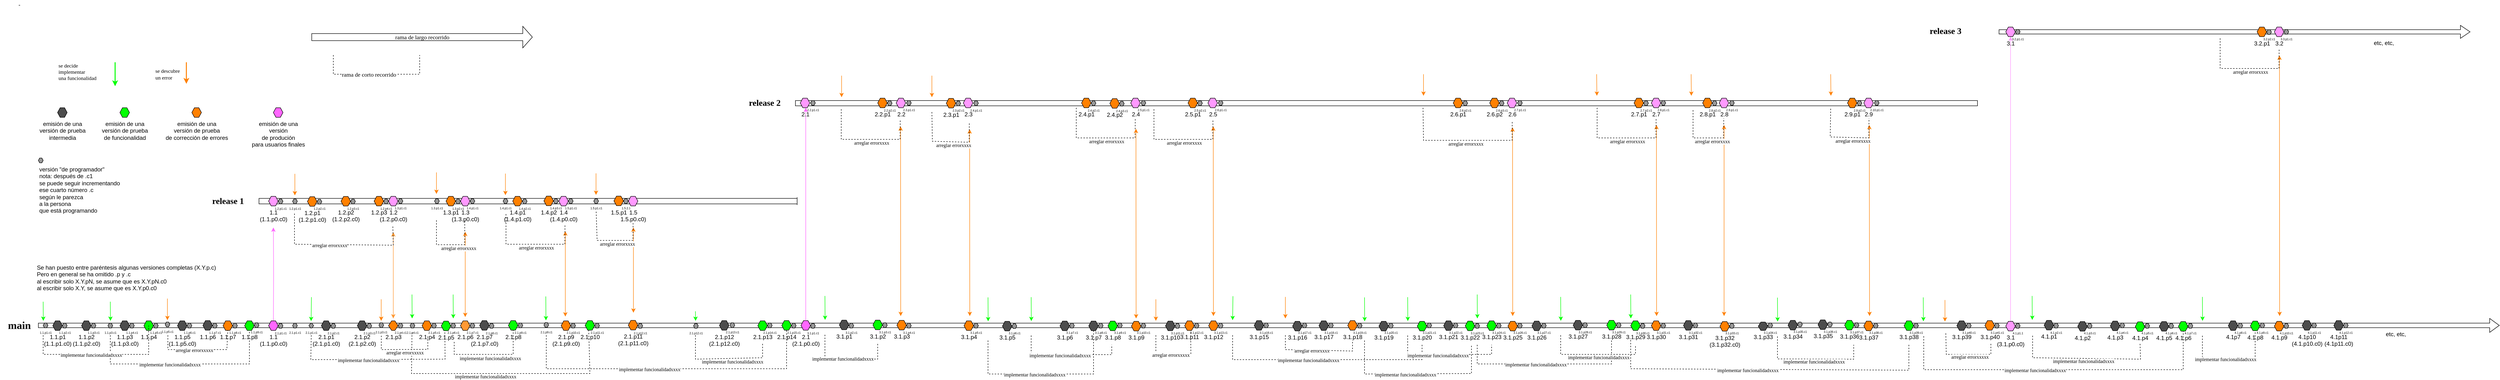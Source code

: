 <mxfile version="17.4.2" type="device"><diagram id="kgpKYQtTHZ0yAKxKKP6v" name="Page-1"><mxGraphModel dx="597" dy="394" grid="0" gridSize="10" guides="1" tooltips="1" connect="1" arrows="1" fold="1" page="1" pageScale="1" pageWidth="1169" pageHeight="827" math="0" shadow="0"><root><mxCell id="0"/><mxCell id="1" parent="0"/><mxCell id="Keovx6AUSpHvrn1oEmUN-50" value="" style="endArrow=none;dashed=1;html=1;rounded=0;fontFamily=Verdana;fontSize=16;" parent="1" target="Keovx6AUSpHvrn1oEmUN-20" edge="1"><mxGeometry width="50" height="50" relative="1" as="geometry"><mxPoint x="260" y="700" as="sourcePoint"/><mxPoint x="480" y="690" as="targetPoint"/><Array as="points"><mxPoint x="260" y="760"/><mxPoint x="550" y="760"/></Array></mxGeometry></mxCell><mxCell id="Keovx6AUSpHvrn1oEmUN-51" value="implementar funcionalidadxxxx" style="edgeLabel;html=1;align=center;verticalAlign=middle;resizable=0;points=[];fontSize=10;fontFamily=Verdana;" parent="Keovx6AUSpHvrn1oEmUN-50" vertex="1" connectable="0"><mxGeometry x="-0.126" y="-1" relative="1" as="geometry"><mxPoint as="offset"/></mxGeometry></mxCell><mxCell id="Keovx6AUSpHvrn1oEmUN-31" value="" style="html=1;shadow=0;dashed=0;align=center;verticalAlign=middle;shape=mxgraph.arrows2.arrow;dy=0.28;dx=0;notch=0;fillColor=#FFFFFF;" parent="1" vertex="1"><mxGeometry x="570" y="412" width="1122" height="16" as="geometry"/></mxCell><mxCell id="Keovx6AUSpHvrn1oEmUN-24" value="" style="html=1;shadow=0;dashed=0;align=center;verticalAlign=middle;shape=mxgraph.arrows2.arrow;dy=0.67;dx=20;notch=0;fillColor=#FFFFFF;" parent="1" vertex="1"><mxGeometry x="110" y="665" width="5131" height="29" as="geometry"/></mxCell><mxCell id="Keovx6AUSpHvrn1oEmUN-7" value="emisión de una&lt;br&gt;versión de prueba&lt;br&gt;de funcionalidad" style="verticalLabelPosition=bottom;verticalAlign=top;html=1;shape=hexagon;perimeter=hexagonPerimeter2;arcSize=6;size=0.27;fillColor=#00FF00;" parent="1" vertex="1"><mxGeometry x="280" y="225" width="20" height="20" as="geometry"/></mxCell><mxCell id="Keovx6AUSpHvrn1oEmUN-9" value="emisión de una &lt;br&gt;versión de prueba&lt;br&gt;de corrección de errores" style="verticalLabelPosition=bottom;verticalAlign=top;html=1;shape=hexagon;perimeter=hexagonPerimeter2;arcSize=6;size=0.27;fillColor=#FF8000;" parent="1" vertex="1"><mxGeometry x="430" y="225" width="20" height="20" as="geometry"/></mxCell><mxCell id="Keovx6AUSpHvrn1oEmUN-11" value="1.1.p1&lt;br&gt;(1.1.p1.c0)" style="verticalLabelPosition=bottom;verticalAlign=top;html=1;shape=hexagon;perimeter=hexagonPerimeter2;arcSize=6;size=0.27;fillColor=#4D4D4D;" parent="1" vertex="1"><mxGeometry x="140" y="670" width="20" height="20" as="geometry"/></mxCell><mxCell id="Keovx6AUSpHvrn1oEmUN-16" value="1.1.p2&lt;br&gt;(1.1.p2.c0)" style="verticalLabelPosition=bottom;verticalAlign=top;html=1;shape=hexagon;perimeter=hexagonPerimeter2;arcSize=6;size=0.27;fillColor=#4D4D4D;" parent="1" vertex="1"><mxGeometry x="200" y="670" width="20" height="20" as="geometry"/></mxCell><mxCell id="Keovx6AUSpHvrn1oEmUN-17" value="1.1.p3&lt;br&gt;(1.1.p3.c0)" style="verticalLabelPosition=bottom;verticalAlign=top;html=1;shape=hexagon;perimeter=hexagonPerimeter2;arcSize=6;size=0.27;fillColor=#4D4D4D;" parent="1" vertex="1"><mxGeometry x="280" y="670" width="20" height="20" as="geometry"/></mxCell><mxCell id="Keovx6AUSpHvrn1oEmUN-18" value="1.1.p4" style="verticalLabelPosition=bottom;verticalAlign=top;html=1;shape=hexagon;perimeter=hexagonPerimeter2;arcSize=6;size=0.27;fillColor=#00FF00;" parent="1" vertex="1"><mxGeometry x="330" y="670" width="20" height="20" as="geometry"/></mxCell><mxCell id="Keovx6AUSpHvrn1oEmUN-19" value="1.1.p5&lt;br&gt;(1.1.p5.c0)" style="verticalLabelPosition=bottom;verticalAlign=top;html=1;shape=hexagon;perimeter=hexagonPerimeter2;arcSize=6;size=0.27;fillColor=#4D4D4D;" parent="1" vertex="1"><mxGeometry x="400" y="670" width="20" height="20" as="geometry"/></mxCell><mxCell id="Keovx6AUSpHvrn1oEmUN-20" value="1.1.p8" style="verticalLabelPosition=bottom;verticalAlign=top;html=1;shape=hexagon;perimeter=hexagonPerimeter2;arcSize=6;size=0.27;fillColor=#00FF00;" parent="1" vertex="1"><mxGeometry x="540" y="670" width="20" height="20" as="geometry"/></mxCell><mxCell id="Keovx6AUSpHvrn1oEmUN-21" value="1.1.p7" style="verticalLabelPosition=bottom;verticalAlign=top;html=1;shape=hexagon;perimeter=hexagonPerimeter2;arcSize=6;size=0.27;fillColor=#FF8000;" parent="1" vertex="1"><mxGeometry x="495" y="670" width="20" height="20" as="geometry"/></mxCell><mxCell id="Keovx6AUSpHvrn1oEmUN-23" value="emisión de una&lt;br&gt;versión&lt;br&gt;de produción&lt;br&gt;para usuarios finales" style="verticalLabelPosition=bottom;verticalAlign=top;html=1;shape=hexagon;perimeter=hexagonPerimeter2;arcSize=6;size=0.27;fillColor=#FF66FF;" parent="1" vertex="1"><mxGeometry x="600" y="225" width="20" height="20" as="geometry"/></mxCell><mxCell id="Keovx6AUSpHvrn1oEmUN-25" value="main" style="text;html=1;resizable=0;autosize=1;align=center;verticalAlign=middle;points=[];fillColor=none;strokeColor=none;rounded=0;fontFamily=Verdana;fontSize=22;fontStyle=1" parent="1" vertex="1"><mxGeometry x="30" y="665" width="80" height="30" as="geometry"/></mxCell><mxCell id="Keovx6AUSpHvrn1oEmUN-26" value="release 1" style="text;html=1;resizable=0;autosize=1;align=center;verticalAlign=middle;points=[];fillColor=none;strokeColor=none;rounded=0;fontFamily=Verdana;fontSize=18;fontStyle=1" parent="1" vertex="1"><mxGeometry x="450" y="405" width="110" height="30" as="geometry"/></mxCell><mxCell id="Keovx6AUSpHvrn1oEmUN-28" value="1.1&lt;br&gt;(1.1.p0.c0)" style="verticalLabelPosition=bottom;verticalAlign=top;html=1;shape=hexagon;perimeter=hexagonPerimeter2;arcSize=6;size=0.27;fillColor=#FF99FF;" parent="1" vertex="1"><mxGeometry x="590" y="410" width="20" height="20" as="geometry"/></mxCell><mxCell id="Keovx6AUSpHvrn1oEmUN-61" style="edgeStyle=orthogonalEdgeStyle;rounded=0;orthogonalLoop=1;jettySize=auto;html=1;entryX=0.5;entryY=0;entryDx=0;entryDy=0;fontFamily=Verdana;fontSize=10;startArrow=classic;startFill=1;endArrow=none;endFill=0;strokeColor=#FF66FF;" parent="1" target="Keovx6AUSpHvrn1oEmUN-40" edge="1"><mxGeometry relative="1" as="geometry"><mxPoint x="600" y="475" as="sourcePoint"/></mxGeometry></mxCell><mxCell id="Keovx6AUSpHvrn1oEmUN-33" value="2.1.p1&lt;br&gt;(2.1.p1.c0)" style="verticalLabelPosition=bottom;verticalAlign=top;html=1;shape=hexagon;perimeter=hexagonPerimeter2;arcSize=6;size=0.27;fillColor=#4D4D4D;" parent="1" vertex="1"><mxGeometry x="700" y="670" width="20" height="20" as="geometry"/></mxCell><mxCell id="Keovx6AUSpHvrn1oEmUN-34" value="2.1.p3" style="verticalLabelPosition=bottom;verticalAlign=top;html=1;shape=hexagon;perimeter=hexagonPerimeter2;arcSize=6;size=0.331;fillColor=#FF8000;" parent="1" vertex="1"><mxGeometry x="840" y="670" width="20" height="20" as="geometry"/></mxCell><mxCell id="Keovx6AUSpHvrn1oEmUN-60" style="edgeStyle=orthogonalEdgeStyle;rounded=0;orthogonalLoop=1;jettySize=auto;html=1;fontFamily=Verdana;fontSize=10;startArrow=classic;startFill=1;endArrow=classic;endFill=1;strokeColor=#FF9933;fillColor=#FF66FF;" parent="1" edge="1"><mxGeometry relative="1" as="geometry"><mxPoint x="850" y="665" as="targetPoint"/><mxPoint x="850" y="485" as="sourcePoint"/></mxGeometry></mxCell><mxCell id="Keovx6AUSpHvrn1oEmUN-39" value="1.2&lt;br&gt;(1.2.p0.c0)" style="verticalLabelPosition=bottom;verticalAlign=top;html=1;shape=hexagon;perimeter=hexagonPerimeter2;arcSize=6;size=0.27;fillColor=#FF99FF;" parent="1" vertex="1"><mxGeometry x="840" y="410" width="20" height="20" as="geometry"/></mxCell><mxCell id="Keovx6AUSpHvrn1oEmUN-40" value="1.1&lt;br&gt;(1.1.p0.c0)" style="verticalLabelPosition=bottom;verticalAlign=top;html=1;shape=hexagon;perimeter=hexagonPerimeter2;arcSize=6;size=0.27;fillColor=#FF66FF;" parent="1" vertex="1"><mxGeometry x="590" y="670" width="20" height="20" as="geometry"/></mxCell><mxCell id="Keovx6AUSpHvrn1oEmUN-41" value="2.1.p2&lt;br&gt;(2.1.p2.c0)" style="verticalLabelPosition=bottom;verticalAlign=top;html=1;shape=hexagon;perimeter=hexagonPerimeter2;arcSize=6;size=0.27;fillColor=#4D4D4D;" parent="1" vertex="1"><mxGeometry x="775" y="670" width="20" height="20" as="geometry"/></mxCell><mxCell id="Keovx6AUSpHvrn1oEmUN-45" value="" style="endArrow=none;dashed=1;html=1;rounded=0;fontFamily=Verdana;fontSize=16;entryX=0.5;entryY=1;entryDx=0;entryDy=0;" parent="1" edge="1"><mxGeometry width="50" height="50" relative="1" as="geometry"><mxPoint x="644" y="446" as="sourcePoint"/><mxPoint x="849" y="470" as="targetPoint"/><Array as="points"><mxPoint x="644" y="510"/><mxPoint x="850" y="512"/></Array></mxGeometry></mxCell><mxCell id="Keovx6AUSpHvrn1oEmUN-46" value="arreglar errorxxxx" style="edgeLabel;html=1;align=center;verticalAlign=middle;resizable=0;points=[];fontSize=10;fontFamily=Verdana;" parent="Keovx6AUSpHvrn1oEmUN-45" vertex="1" connectable="0"><mxGeometry x="-0.126" y="-1" relative="1" as="geometry"><mxPoint as="offset"/></mxGeometry></mxCell><mxCell id="Keovx6AUSpHvrn1oEmUN-47" value="" style="endArrow=none;dashed=1;html=1;rounded=0;fontFamily=Verdana;fontSize=16;" parent="1" edge="1"><mxGeometry width="50" height="50" relative="1" as="geometry"><mxPoint x="120" y="700" as="sourcePoint"/><mxPoint x="340" y="680" as="targetPoint"/><Array as="points"><mxPoint x="120" y="740"/><mxPoint x="340" y="740"/></Array></mxGeometry></mxCell><mxCell id="Keovx6AUSpHvrn1oEmUN-48" value="implementar funcionalidadxxxx" style="edgeLabel;html=1;align=center;verticalAlign=middle;resizable=0;points=[];fontSize=10;fontFamily=Verdana;" parent="Keovx6AUSpHvrn1oEmUN-47" vertex="1" connectable="0"><mxGeometry x="-0.126" y="-1" relative="1" as="geometry"><mxPoint as="offset"/></mxGeometry></mxCell><mxCell id="Keovx6AUSpHvrn1oEmUN-52" value="rama de largo recorrido" style="html=1;shadow=0;dashed=0;align=center;verticalAlign=middle;shape=mxgraph.arrows2.arrow;dy=0.67;dx=20;notch=0;fillColor=#FFFFFF;fontFamily=Verdana;" parent="1" vertex="1"><mxGeometry x="680" y="55" width="460" height="45" as="geometry"/></mxCell><mxCell id="Keovx6AUSpHvrn1oEmUN-53" value="" style="endArrow=none;dashed=1;html=1;rounded=0;fontFamily=Verdana;fontSize=16;" parent="1" edge="1"><mxGeometry width="50" height="50" relative="1" as="geometry"><mxPoint x="725" y="115" as="sourcePoint"/><mxPoint x="905" y="115" as="targetPoint"/><Array as="points"><mxPoint x="725" y="155"/><mxPoint x="905" y="155"/></Array></mxGeometry></mxCell><mxCell id="Keovx6AUSpHvrn1oEmUN-54" value="rama de corto recorrido" style="edgeLabel;html=1;align=center;verticalAlign=middle;resizable=0;points=[];fontSize=12;fontFamily=Verdana;" parent="Keovx6AUSpHvrn1oEmUN-53" vertex="1" connectable="0"><mxGeometry x="-0.126" y="-1" relative="1" as="geometry"><mxPoint as="offset"/></mxGeometry></mxCell><mxCell id="Keovx6AUSpHvrn1oEmUN-63" value="2.1.p4" style="verticalLabelPosition=bottom;verticalAlign=top;html=1;shape=hexagon;perimeter=hexagonPerimeter2;arcSize=6;size=0.27;fillColor=#FF8000;" parent="1" vertex="1"><mxGeometry x="910" y="670" width="20" height="20" as="geometry"/></mxCell><mxCell id="Keovx6AUSpHvrn1oEmUN-65" value="" style="endArrow=none;dashed=1;html=1;rounded=0;fontFamily=Verdana;fontSize=16;entryX=0.375;entryY=1;entryDx=0;entryDy=0;" parent="1" target="44cg_ZbRsS5MFosydUlh-187" edge="1"><mxGeometry width="50" height="50" relative="1" as="geometry"><mxPoint x="679" y="700" as="sourcePoint"/><mxPoint x="910" y="680" as="targetPoint"/><Array as="points"><mxPoint x="678" y="751"/><mxPoint x="958" y="750"/></Array></mxGeometry></mxCell><mxCell id="Keovx6AUSpHvrn1oEmUN-66" value="implementar funcionalidadxxxx" style="edgeLabel;html=1;align=center;verticalAlign=middle;resizable=0;points=[];fontSize=10;fontFamily=Verdana;" parent="Keovx6AUSpHvrn1oEmUN-65" vertex="1" connectable="0"><mxGeometry x="-0.126" y="-1" relative="1" as="geometry"><mxPoint as="offset"/></mxGeometry></mxCell><mxCell id="Keovx6AUSpHvrn1oEmUN-67" value="2.1.p8" style="verticalLabelPosition=bottom;verticalAlign=top;html=1;shape=hexagon;perimeter=hexagonPerimeter2;arcSize=6;size=0.27;fillColor=#00FF00;" parent="1" vertex="1"><mxGeometry x="1090" y="669.5" width="20" height="20" as="geometry"/></mxCell><mxCell id="Keovx6AUSpHvrn1oEmUN-69" value="2.1.p9&lt;br&gt;(2.1.p9.c0)" style="verticalLabelPosition=bottom;verticalAlign=top;html=1;shape=hexagon;perimeter=hexagonPerimeter2;arcSize=6;size=0.27;fillColor=#FF8000;" parent="1" vertex="1"><mxGeometry x="1200" y="670" width="20" height="20" as="geometry"/></mxCell><mxCell id="Keovx6AUSpHvrn1oEmUN-70" value="" style="endArrow=none;dashed=1;html=1;rounded=0;fontFamily=Verdana;fontSize=16;entryX=0.375;entryY=1;entryDx=0;entryDy=0;" parent="1" target="Keovx6AUSpHvrn1oEmUN-75" edge="1"><mxGeometry width="50" height="50" relative="1" as="geometry"><mxPoint x="889" y="694" as="sourcePoint"/><mxPoint x="1210" y="680" as="targetPoint"/><Array as="points"><mxPoint x="888" y="780"/><mxPoint x="1260" y="780"/></Array></mxGeometry></mxCell><mxCell id="Keovx6AUSpHvrn1oEmUN-71" value="implementar funcionalidadxxxx" style="edgeLabel;html=1;align=center;verticalAlign=middle;resizable=0;points=[];fontSize=10;fontFamily=Verdana;" parent="Keovx6AUSpHvrn1oEmUN-70" vertex="1" connectable="0"><mxGeometry x="-0.126" y="-1" relative="1" as="geometry"><mxPoint y="5" as="offset"/></mxGeometry></mxCell><mxCell id="Keovx6AUSpHvrn1oEmUN-72" value="2.1.p7&lt;br&gt;(2.1.p7.c0)" style="verticalLabelPosition=bottom;verticalAlign=top;html=1;shape=hexagon;perimeter=hexagonPerimeter2;arcSize=6;size=0.27;fillColor=#4D4D4D;" parent="1" vertex="1"><mxGeometry x="1030" y="669.5" width="20" height="20" as="geometry"/></mxCell><mxCell id="Keovx6AUSpHvrn1oEmUN-75" value="2.1.p10" style="verticalLabelPosition=bottom;verticalAlign=top;html=1;shape=hexagon;perimeter=hexagonPerimeter2;arcSize=6;size=0.27;fillColor=#00FF00;" parent="1" vertex="1"><mxGeometry x="1250" y="669.5" width="20" height="20" as="geometry"/></mxCell><mxCell id="Keovx6AUSpHvrn1oEmUN-76" value="" style="endArrow=none;dashed=1;html=1;rounded=0;fontFamily=Verdana;fontSize=16;entryX=0.5;entryY=1;entryDx=0;entryDy=0;" parent="1" target="Keovx6AUSpHvrn1oEmUN-67" edge="1"><mxGeometry width="50" height="50" relative="1" as="geometry"><mxPoint x="977" y="714" as="sourcePoint"/><mxPoint x="1319" y="689.5" as="targetPoint"/><Array as="points"><mxPoint x="977" y="740"/><mxPoint x="1100" y="740"/></Array></mxGeometry></mxCell><mxCell id="Keovx6AUSpHvrn1oEmUN-77" value="implementar funcionalidadxxxx" style="edgeLabel;html=1;align=center;verticalAlign=middle;resizable=0;points=[];fontSize=10;fontFamily=Verdana;" parent="Keovx6AUSpHvrn1oEmUN-76" vertex="1" connectable="0"><mxGeometry x="-0.126" y="-1" relative="1" as="geometry"><mxPoint x="14" y="7" as="offset"/></mxGeometry></mxCell><mxCell id="Keovx6AUSpHvrn1oEmUN-82" value="versión&amp;nbsp;&quot;de programador&quot;&lt;br&gt;nota: después de .c1 &lt;br&gt;se puede seguir incrementando&lt;br&gt;ese cuarto número .c&lt;br&gt;según le parezca&lt;br&gt;a la persona&lt;br&gt;que está programando" style="verticalLabelPosition=bottom;verticalAlign=top;html=1;shape=hexagon;perimeter=hexagonPerimeter2;arcSize=6;size=0.27;fillColor=#999999;align=left;" parent="1" vertex="1"><mxGeometry x="110" y="330" width="10" height="10" as="geometry"/></mxCell><mxCell id="Keovx6AUSpHvrn1oEmUN-83" value="1.1.p2.c1" style="verticalLabelPosition=bottom;verticalAlign=top;html=1;shape=hexagon;perimeter=hexagonPerimeter2;arcSize=6;size=0.27;fillColor=#999999;fontSize=6;" parent="1" vertex="1"><mxGeometry x="160" y="675" width="10" height="10" as="geometry"/></mxCell><mxCell id="Keovx6AUSpHvrn1oEmUN-92" value="1.1.p3.c1" style="verticalLabelPosition=bottom;verticalAlign=top;html=1;shape=hexagon;perimeter=hexagonPerimeter2;arcSize=6;size=0.27;fillColor=#999999;fontSize=6;" parent="1" vertex="1"><mxGeometry x="220" y="675" width="10" height="10" as="geometry"/></mxCell><mxCell id="Keovx6AUSpHvrn1oEmUN-93" value="1.1.p3.c1" style="verticalLabelPosition=bottom;verticalAlign=top;html=1;shape=hexagon;perimeter=hexagonPerimeter2;arcSize=6;size=0.27;fillColor=#999999;fontSize=6;" parent="1" vertex="1"><mxGeometry x="255" y="675" width="10" height="10" as="geometry"/></mxCell><mxCell id="Keovx6AUSpHvrn1oEmUN-94" value="1.1.p5.c1" style="verticalLabelPosition=bottom;verticalAlign=top;html=1;shape=hexagon;perimeter=hexagonPerimeter2;arcSize=6;size=0.27;fillColor=#999999;fontSize=6;" parent="1" vertex="1"><mxGeometry x="350" y="675" width="10" height="10" as="geometry"/></mxCell><mxCell id="Keovx6AUSpHvrn1oEmUN-95" value="2.1.p1.c1" style="verticalLabelPosition=bottom;verticalAlign=top;html=1;shape=hexagon;perimeter=hexagonPerimeter2;arcSize=6;size=0.27;fillColor=#999999;fontSize=6;" parent="1" vertex="1"><mxGeometry x="610" y="675.5" width="10" height="10" as="geometry"/></mxCell><mxCell id="Keovx6AUSpHvrn1oEmUN-102" value="2.1.p1.c1" style="verticalLabelPosition=bottom;verticalAlign=top;html=1;shape=hexagon;perimeter=hexagonPerimeter2;arcSize=6;size=0.364;fillColor=#999999;fontSize=6;" parent="1" vertex="1"><mxGeometry x="674" y="675" width="10" height="10" as="geometry"/></mxCell><mxCell id="Keovx6AUSpHvrn1oEmUN-104" value="2.1.p4.c1" style="verticalLabelPosition=bottom;verticalAlign=top;html=1;shape=hexagon;perimeter=hexagonPerimeter2;arcSize=6;size=0.27;fillColor=#999999;fontSize=6;" parent="1" vertex="1"><mxGeometry x="860" y="675" width="10" height="10" as="geometry"/></mxCell><mxCell id="Keovx6AUSpHvrn1oEmUN-105" value="" style="endArrow=classic;html=1;rounded=0;fontFamily=Verdana;fontSize=11;strokeColor=#00FF00;" parent="1" edge="1"><mxGeometry x="0.423" y="30" width="50" height="50" relative="1" as="geometry"><mxPoint x="679.35" y="620.5" as="sourcePoint"/><mxPoint x="678.66" y="670.5" as="targetPoint"/><mxPoint as="offset"/></mxGeometry></mxCell><mxCell id="Keovx6AUSpHvrn1oEmUN-106" value="" style="endArrow=none;dashed=1;html=1;rounded=0;fontFamily=Verdana;fontSize=16;entryX=0.5;entryY=1;entryDx=0;entryDy=0;" parent="1" target="Keovx6AUSpHvrn1oEmUN-21" edge="1"><mxGeometry width="50" height="50" relative="1" as="geometry"><mxPoint x="380" y="700" as="sourcePoint"/><mxPoint x="530" y="700" as="targetPoint"/><Array as="points"><mxPoint x="380" y="730"/><mxPoint x="503" y="730"/></Array></mxGeometry></mxCell><mxCell id="Keovx6AUSpHvrn1oEmUN-107" value="arreglar errorxxxxx" style="edgeLabel;html=1;align=center;verticalAlign=middle;resizable=0;points=[];fontSize=10;fontFamily=Verdana;" parent="Keovx6AUSpHvrn1oEmUN-106" vertex="1" connectable="0"><mxGeometry x="-0.126" y="-1" relative="1" as="geometry"><mxPoint as="offset"/></mxGeometry></mxCell><mxCell id="Keovx6AUSpHvrn1oEmUN-114" value="1.1.p6" style="verticalLabelPosition=bottom;verticalAlign=top;html=1;shape=hexagon;perimeter=hexagonPerimeter2;arcSize=6;size=0.27;fillColor=#4D4D4D;" parent="1" vertex="1"><mxGeometry x="453" y="669.5" width="20" height="20" as="geometry"/></mxCell><mxCell id="Keovx6AUSpHvrn1oEmUN-125" value="" style="endArrow=none;dashed=1;html=1;rounded=0;fontFamily=Verdana;fontSize=16;" parent="1" edge="1"><mxGeometry width="50" height="50" relative="1" as="geometry"><mxPoint x="825" y="701" as="sourcePoint"/><mxPoint x="922" y="700.5" as="targetPoint"/><Array as="points"><mxPoint x="825" y="730"/><mxPoint x="922" y="729.5"/></Array></mxGeometry></mxCell><mxCell id="Keovx6AUSpHvrn1oEmUN-126" value="arreglar errorxxxxx" style="edgeLabel;html=1;align=center;verticalAlign=middle;resizable=0;points=[];fontSize=10;fontFamily=Verdana;" parent="Keovx6AUSpHvrn1oEmUN-125" vertex="1" connectable="0"><mxGeometry x="-0.126" y="-1" relative="1" as="geometry"><mxPoint x="10" y="5" as="offset"/></mxGeometry></mxCell><mxCell id="Keovx6AUSpHvrn1oEmUN-127" value="2.1.p11&lt;br&gt;(2.1.p11.c0)" style="verticalLabelPosition=bottom;verticalAlign=top;html=1;shape=hexagon;perimeter=hexagonPerimeter2;arcSize=6;size=0.27;fillColor=#FF8000;" parent="1" vertex="1"><mxGeometry x="1340" y="669" width="20" height="20" as="geometry"/></mxCell><mxCell id="Keovx6AUSpHvrn1oEmUN-128" value="" style="endArrow=classic;html=1;rounded=0;fontFamily=Verdana;fontSize=11;strokeColor=#FF8000;" parent="1" edge="1"><mxGeometry width="50" height="50" relative="1" as="geometry"><mxPoint x="379.06" y="623.5" as="sourcePoint"/><mxPoint x="379.06" y="668.5" as="targetPoint"/></mxGeometry></mxCell><mxCell id="Keovx6AUSpHvrn1oEmUN-129" value="" style="endArrow=classic;html=1;rounded=0;fontFamily=Verdana;fontSize=11;strokeColor=#FF8000;" parent="1" edge="1"><mxGeometry x="-0.333" y="-35" width="50" height="50" relative="1" as="geometry"><mxPoint x="644.8" y="363" as="sourcePoint"/><mxPoint x="644.8" y="408" as="targetPoint"/><mxPoint as="offset"/></mxGeometry></mxCell><mxCell id="Keovx6AUSpHvrn1oEmUN-131" value="" style="endArrow=classic;html=1;rounded=0;fontFamily=Verdana;fontSize=11;strokeColor=#00FF00;" parent="1" edge="1"><mxGeometry width="50" height="50" relative="1" as="geometry"><mxPoint x="260.0" y="630" as="sourcePoint"/><mxPoint x="260.31" y="670" as="targetPoint"/></mxGeometry></mxCell><mxCell id="Keovx6AUSpHvrn1oEmUN-132" value="" style="endArrow=classic;html=1;rounded=0;fontFamily=Verdana;fontSize=11;strokeColor=#00FF00;" parent="1" edge="1"><mxGeometry width="50" height="50" relative="1" as="geometry"><mxPoint x="120.0" y="630" as="sourcePoint"/><mxPoint x="120.31" y="670" as="targetPoint"/></mxGeometry></mxCell><mxCell id="Keovx6AUSpHvrn1oEmUN-133" value="" style="endArrow=classic;html=1;rounded=0;fontFamily=Verdana;fontSize=11;strokeColor=#00FF00;" parent="1" edge="1"><mxGeometry x="0.402" y="7" width="50" height="50" relative="1" as="geometry"><mxPoint x="889" y="615" as="sourcePoint"/><mxPoint x="889.31" y="665" as="targetPoint"/><mxPoint as="offset"/></mxGeometry></mxCell><mxCell id="Keovx6AUSpHvrn1oEmUN-134" value="" style="endArrow=classic;html=1;rounded=0;fontFamily=Verdana;fontSize=11;strokeColor=#00FF00;" parent="1" edge="1"><mxGeometry x="0.261" y="5" width="50" height="50" relative="1" as="geometry"><mxPoint x="974.8" y="615" as="sourcePoint"/><mxPoint x="975.11" y="665" as="targetPoint"/><mxPoint as="offset"/></mxGeometry></mxCell><mxCell id="Keovx6AUSpHvrn1oEmUN-135" value="" style="endArrow=classic;html=1;rounded=0;fontFamily=Verdana;fontSize=11;strokeColor=#FF8000;strokeWidth=2;" parent="1" edge="1"><mxGeometry width="50" height="50" relative="1" as="geometry"><mxPoint x="418.57" y="130" as="sourcePoint"/><mxPoint x="418.57" y="175" as="targetPoint"/></mxGeometry></mxCell><mxCell id="Keovx6AUSpHvrn1oEmUN-136" value="" style="endArrow=classic;html=1;rounded=0;fontFamily=Verdana;fontSize=11;strokeColor=#00FF00;strokeWidth=2;" parent="1" edge="1"><mxGeometry width="50" height="50" relative="1" as="geometry"><mxPoint x="270.0" y="130" as="sourcePoint"/><mxPoint x="270" y="180" as="targetPoint"/></mxGeometry></mxCell><mxCell id="Keovx6AUSpHvrn1oEmUN-137" value="se descubre&lt;br&gt;&lt;div style=&quot;text-align: left&quot;&gt;&lt;span&gt;un error&lt;/span&gt;&lt;/div&gt;" style="text;html=1;resizable=0;autosize=1;align=center;verticalAlign=middle;points=[];fillColor=none;strokeColor=none;rounded=0;fontFamily=Verdana;fontSize=11;" parent="1" vertex="1"><mxGeometry x="339.26" y="140" width="80" height="30" as="geometry"/></mxCell><mxCell id="Keovx6AUSpHvrn1oEmUN-138" value="se decide&lt;br&gt;implementar&lt;br&gt;una funcionalidad" style="text;html=1;resizable=0;autosize=1;align=left;verticalAlign=middle;points=[];fillColor=none;strokeColor=none;rounded=0;fontFamily=Verdana;fontSize=11;" parent="1" vertex="1"><mxGeometry x="150" y="130" width="110" height="40" as="geometry"/></mxCell><mxCell id="Keovx6AUSpHvrn1oEmUN-139" value="1.5&lt;br&gt;1.5.p0.c0)" style="verticalLabelPosition=bottom;verticalAlign=top;html=1;shape=hexagon;perimeter=hexagonPerimeter2;arcSize=6;size=0.27;fillColor=#FF99FF;" parent="1" vertex="1"><mxGeometry x="1340" y="410" width="20" height="20" as="geometry"/></mxCell><mxCell id="Keovx6AUSpHvrn1oEmUN-144" style="edgeStyle=orthogonalEdgeStyle;rounded=0;orthogonalLoop=1;jettySize=auto;html=1;fontFamily=Verdana;fontSize=18;startArrow=classic;startFill=1;endArrow=classic;endFill=1;strokeColor=#FF8000;fillColor=#FF66FF;" parent="1" edge="1"><mxGeometry relative="1" as="geometry"><mxPoint x="1000" y="662" as="targetPoint"/><mxPoint x="1000" y="484" as="sourcePoint"/></mxGeometry></mxCell><mxCell id="Keovx6AUSpHvrn1oEmUN-143" value="1.3&lt;br&gt;(1.3.p0.c0)" style="verticalLabelPosition=bottom;verticalAlign=top;html=1;shape=hexagon;perimeter=hexagonPerimeter2;arcSize=6;size=0.27;fillColor=#FF99FF;" parent="1" vertex="1"><mxGeometry x="990" y="410" width="20" height="20" as="geometry"/></mxCell><mxCell id="Keovx6AUSpHvrn1oEmUN-145" value="1.4&lt;br&gt;(1.4.p0.c0)" style="verticalLabelPosition=bottom;verticalAlign=top;html=1;shape=hexagon;perimeter=hexagonPerimeter2;arcSize=6;size=0.27;fillColor=#FF99FF;" parent="1" vertex="1"><mxGeometry x="1195" y="410" width="20" height="20" as="geometry"/></mxCell><mxCell id="Keovx6AUSpHvrn1oEmUN-147" value="" style="endArrow=none;dashed=1;html=1;rounded=0;fontFamily=Verdana;fontSize=16;entryX=0.5;entryY=1;entryDx=0;entryDy=0;" parent="1" target="Keovx6AUSpHvrn1oEmUN-155" edge="1"><mxGeometry width="50" height="50" relative="1" as="geometry"><mxPoint x="1169" y="700" as="sourcePoint"/><mxPoint x="1840" y="720" as="targetPoint"/><Array as="points"><mxPoint x="1169" y="770"/><mxPoint x="1670" y="770"/></Array></mxGeometry></mxCell><mxCell id="Keovx6AUSpHvrn1oEmUN-148" value="implementar funcionalidadxxxx" style="edgeLabel;html=1;align=center;verticalAlign=middle;resizable=0;points=[];fontSize=10;fontFamily=Verdana;" parent="Keovx6AUSpHvrn1oEmUN-147" vertex="1" connectable="0"><mxGeometry x="-0.126" y="-1" relative="1" as="geometry"><mxPoint as="offset"/></mxGeometry></mxCell><mxCell id="Keovx6AUSpHvrn1oEmUN-149" value="" style="endArrow=classic;html=1;rounded=0;fontFamily=Verdana;fontSize=11;strokeColor=#00FF00;" parent="1" edge="1"><mxGeometry width="50" height="50" relative="1" as="geometry"><mxPoint x="1168" y="619" as="sourcePoint"/><mxPoint x="1168.31" y="669" as="targetPoint"/></mxGeometry></mxCell><mxCell id="Keovx6AUSpHvrn1oEmUN-150" value="1.5.p1" style="verticalLabelPosition=bottom;verticalAlign=top;html=1;shape=hexagon;perimeter=hexagonPerimeter2;arcSize=6;size=0.27;fillColor=#FF8000;" parent="1" vertex="1"><mxGeometry x="1310" y="409.5" width="20" height="20" as="geometry"/></mxCell><mxCell id="Keovx6AUSpHvrn1oEmUN-153" value="2.1.p12&lt;br&gt;(2.1.p12.c0)" style="verticalLabelPosition=bottom;verticalAlign=top;html=1;shape=hexagon;perimeter=hexagonPerimeter2;arcSize=6;size=0.27;fillColor=#4D4D4D;" parent="1" vertex="1"><mxGeometry x="1530" y="669.5" width="20" height="20" as="geometry"/></mxCell><mxCell id="Keovx6AUSpHvrn1oEmUN-154" value="2.1.p13" style="verticalLabelPosition=bottom;verticalAlign=top;html=1;shape=hexagon;perimeter=hexagonPerimeter2;arcSize=6;size=0.27;fillColor=#00FF00;" parent="1" vertex="1"><mxGeometry x="1610" y="670" width="20" height="20" as="geometry"/></mxCell><mxCell id="Keovx6AUSpHvrn1oEmUN-155" value="2.1.p14" style="verticalLabelPosition=bottom;verticalAlign=top;html=1;shape=hexagon;perimeter=hexagonPerimeter2;arcSize=6;size=0.27;fillColor=#00FF00;" parent="1" vertex="1"><mxGeometry x="1660" y="669.5" width="20" height="20" as="geometry"/></mxCell><mxCell id="Keovx6AUSpHvrn1oEmUN-156" value="2.1&lt;br&gt;(2.1.p0.c0)" style="verticalLabelPosition=bottom;verticalAlign=top;html=1;shape=hexagon;perimeter=hexagonPerimeter2;arcSize=6;size=0.27;fillColor=#FF66FF;" parent="1" vertex="1"><mxGeometry x="1700" y="669.5" width="20" height="20" as="geometry"/></mxCell><mxCell id="Keovx6AUSpHvrn1oEmUN-159" value="" style="endArrow=none;dashed=1;html=1;rounded=0;fontFamily=Verdana;fontSize=16;" parent="1" edge="1"><mxGeometry width="50" height="50" relative="1" as="geometry"><mxPoint x="1480" y="700" as="sourcePoint"/><mxPoint x="1620" y="717" as="targetPoint"/><Array as="points"><mxPoint x="1480" y="750"/><mxPoint x="1620" y="747"/></Array></mxGeometry></mxCell><mxCell id="Keovx6AUSpHvrn1oEmUN-160" value="implementar funcionalidadxxxx" style="edgeLabel;html=1;align=center;verticalAlign=middle;resizable=0;points=[];fontSize=10;fontFamily=Verdana;" parent="Keovx6AUSpHvrn1oEmUN-159" vertex="1" connectable="0"><mxGeometry x="-0.126" y="-1" relative="1" as="geometry"><mxPoint x="31" y="5" as="offset"/></mxGeometry></mxCell><mxCell id="Keovx6AUSpHvrn1oEmUN-161" value="" style="endArrow=classic;html=1;rounded=0;fontFamily=Verdana;fontSize=11;strokeColor=#00FF00;" parent="1" edge="1"><mxGeometry width="50" height="50" relative="1" as="geometry"><mxPoint x="1480" y="650" as="sourcePoint"/><mxPoint x="1480.31" y="670" as="targetPoint"/></mxGeometry></mxCell><mxCell id="Keovx6AUSpHvrn1oEmUN-164" value="" style="html=1;shadow=0;dashed=0;align=center;verticalAlign=middle;shape=mxgraph.arrows2.arrow;dy=0;dx=0;notch=0;fillColor=#FFFFFF;" parent="1" vertex="1"><mxGeometry x="1688.5" y="210" width="2464.5" height="11" as="geometry"/></mxCell><mxCell id="Keovx6AUSpHvrn1oEmUN-165" value="release 2" style="text;html=1;resizable=0;autosize=1;align=center;verticalAlign=middle;points=[];fillColor=none;strokeColor=none;rounded=0;fontFamily=Verdana;fontSize=18;fontStyle=1" parent="1" vertex="1"><mxGeometry x="1568.5" y="200" width="110" height="30" as="geometry"/></mxCell><mxCell id="Keovx6AUSpHvrn1oEmUN-167" style="edgeStyle=orthogonalEdgeStyle;rounded=0;orthogonalLoop=1;jettySize=auto;html=1;entryX=0.5;entryY=0;entryDx=0;entryDy=0;fontFamily=Verdana;fontSize=10;startArrow=classic;startFill=1;endArrow=none;endFill=0;strokeColor=#FF66FF;" parent="1" source="Keovx6AUSpHvrn1oEmUN-166" target="Keovx6AUSpHvrn1oEmUN-156" edge="1"><mxGeometry relative="1" as="geometry"><Array as="points"><mxPoint x="1710" y="334"/><mxPoint x="1710" y="334"/></Array></mxGeometry></mxCell><mxCell id="Keovx6AUSpHvrn1oEmUN-166" value="2.1" style="verticalLabelPosition=bottom;verticalAlign=top;html=1;shape=hexagon;perimeter=hexagonPerimeter2;arcSize=6;size=0.27;fillColor=#FF99FF;" parent="1" vertex="1"><mxGeometry x="1698.5" y="205" width="20" height="20" as="geometry"/></mxCell><mxCell id="44cg_ZbRsS5MFosydUlh-1" value="1.1.p1.c1" style="verticalLabelPosition=bottom;verticalAlign=top;html=1;shape=hexagon;perimeter=hexagonPerimeter2;arcSize=6;size=0.27;fillColor=#999999;fontSize=6;" parent="1" vertex="1"><mxGeometry x="120" y="674.5" width="10" height="10" as="geometry"/></mxCell><mxCell id="44cg_ZbRsS5MFosydUlh-10" value="3.1.p4" style="verticalLabelPosition=bottom;verticalAlign=top;html=1;shape=hexagon;perimeter=hexagonPerimeter2;arcSize=6;size=0.27;fillColor=#FF8000;" parent="1" vertex="1"><mxGeometry x="2040" y="670" width="20" height="20" as="geometry"/></mxCell><mxCell id="44cg_ZbRsS5MFosydUlh-14" value="3.1.p1" style="verticalLabelPosition=bottom;verticalAlign=top;html=1;shape=hexagon;perimeter=hexagonPerimeter2;arcSize=6;size=0.27;fillColor=#4D4D4D;" parent="1" vertex="1"><mxGeometry x="1780" y="668.5" width="20" height="20" as="geometry"/></mxCell><mxCell id="44cg_ZbRsS5MFosydUlh-15" value="3.1.p2" style="verticalLabelPosition=bottom;verticalAlign=top;html=1;shape=hexagon;perimeter=hexagonPerimeter2;arcSize=6;size=0.27;fillColor=#00FF00;" parent="1" vertex="1"><mxGeometry x="1850" y="668.5" width="20" height="20" as="geometry"/></mxCell><mxCell id="44cg_ZbRsS5MFosydUlh-16" value="3.1.p3" style="verticalLabelPosition=bottom;verticalAlign=top;html=1;shape=hexagon;perimeter=hexagonPerimeter2;arcSize=6;size=0.27;fillColor=#FF8000;" parent="1" vertex="1"><mxGeometry x="1900" y="669" width="20" height="20" as="geometry"/></mxCell><mxCell id="44cg_ZbRsS5MFosydUlh-17" value="" style="endArrow=none;dashed=1;html=1;rounded=0;fontFamily=Verdana;fontSize=16;" parent="1" edge="1"><mxGeometry width="50" height="50" relative="1" as="geometry"><mxPoint x="1750" y="699" as="sourcePoint"/><mxPoint x="1860" y="715" as="targetPoint"/><Array as="points"><mxPoint x="1750" y="746"/><mxPoint x="1860" y="750"/></Array></mxGeometry></mxCell><mxCell id="44cg_ZbRsS5MFosydUlh-18" value="implementar funcionalidadxxxx" style="edgeLabel;html=1;align=center;verticalAlign=middle;resizable=0;points=[];fontSize=10;fontFamily=Verdana;" parent="44cg_ZbRsS5MFosydUlh-17" vertex="1" connectable="0"><mxGeometry x="-0.126" y="-1" relative="1" as="geometry"><mxPoint as="offset"/></mxGeometry></mxCell><mxCell id="44cg_ZbRsS5MFosydUlh-19" value="" style="endArrow=classic;html=1;rounded=0;fontFamily=Verdana;fontSize=11;strokeColor=#00FF00;" parent="1" edge="1"><mxGeometry width="50" height="50" relative="1" as="geometry"><mxPoint x="1750" y="618" as="sourcePoint"/><mxPoint x="1750.31" y="668" as="targetPoint"/></mxGeometry></mxCell><mxCell id="44cg_ZbRsS5MFosydUlh-20" value="2.2" style="verticalLabelPosition=bottom;verticalAlign=top;html=1;shape=hexagon;perimeter=hexagonPerimeter2;arcSize=6;size=0.27;fillColor=#FF99FF;" parent="1" vertex="1"><mxGeometry x="1898.5" y="205" width="20" height="20" as="geometry"/></mxCell><mxCell id="44cg_ZbRsS5MFosydUlh-24" value="3.1.p5" style="verticalLabelPosition=bottom;verticalAlign=top;html=1;shape=hexagon;perimeter=hexagonPerimeter2;arcSize=6;size=0.27;fillColor=#4D4D4D;" parent="1" vertex="1"><mxGeometry x="2120" y="671" width="20" height="20" as="geometry"/></mxCell><mxCell id="44cg_ZbRsS5MFosydUlh-26" value="3.1.p7" style="verticalLabelPosition=bottom;verticalAlign=top;html=1;shape=hexagon;perimeter=hexagonPerimeter2;arcSize=6;size=0.27;fillColor=#4D4D4D;" parent="1" vertex="1"><mxGeometry x="2300" y="670.5" width="20" height="20" as="geometry"/></mxCell><mxCell id="44cg_ZbRsS5MFosydUlh-27" value="3.1.p9" style="verticalLabelPosition=bottom;verticalAlign=top;html=1;shape=hexagon;perimeter=hexagonPerimeter2;arcSize=6;size=0.27;fillColor=#FF8000;" parent="1" vertex="1"><mxGeometry x="2389" y="671" width="20" height="20" as="geometry"/></mxCell><mxCell id="44cg_ZbRsS5MFosydUlh-28" value="" style="endArrow=none;dashed=1;html=1;rounded=0;fontFamily=Verdana;fontSize=16;" parent="1" edge="1"><mxGeometry width="50" height="50" relative="1" as="geometry"><mxPoint x="2090" y="711" as="sourcePoint"/><mxPoint x="2310" y="690" as="targetPoint"/><Array as="points"><mxPoint x="2090" y="781"/><mxPoint x="2310" y="781"/></Array></mxGeometry></mxCell><mxCell id="44cg_ZbRsS5MFosydUlh-29" value="implementar funcionalidadxxxx" style="edgeLabel;html=1;align=center;verticalAlign=middle;resizable=0;points=[];fontSize=10;fontFamily=Verdana;" parent="44cg_ZbRsS5MFosydUlh-28" vertex="1" connectable="0"><mxGeometry x="-0.126" y="-1" relative="1" as="geometry"><mxPoint as="offset"/></mxGeometry></mxCell><mxCell id="44cg_ZbRsS5MFosydUlh-30" value="3.1.p6" style="verticalLabelPosition=bottom;verticalAlign=top;html=1;shape=hexagon;perimeter=hexagonPerimeter2;arcSize=6;size=0.27;fillColor=#4D4D4D;" parent="1" vertex="1"><mxGeometry x="2240" y="670.5" width="20" height="20" as="geometry"/></mxCell><mxCell id="44cg_ZbRsS5MFosydUlh-31" value="3.1.p8" style="verticalLabelPosition=bottom;verticalAlign=top;html=1;shape=hexagon;perimeter=hexagonPerimeter2;arcSize=6;size=0.27;fillColor=#00FF00;" parent="1" vertex="1"><mxGeometry x="2340" y="670.5" width="20" height="20" as="geometry"/></mxCell><mxCell id="44cg_ZbRsS5MFosydUlh-32" value="3.1.p10" style="verticalLabelPosition=bottom;verticalAlign=top;html=1;shape=hexagon;perimeter=hexagonPerimeter2;arcSize=6;size=0.27;fillColor=#4D4D4D;" parent="1" vertex="1"><mxGeometry x="2460" y="670.5" width="20" height="20" as="geometry"/></mxCell><mxCell id="44cg_ZbRsS5MFosydUlh-33" value="" style="endArrow=none;dashed=1;html=1;rounded=0;fontFamily=Verdana;fontSize=16;" parent="1" edge="1"><mxGeometry width="50" height="50" relative="1" as="geometry"><mxPoint x="2180" y="700.5" as="sourcePoint"/><mxPoint x="2348" y="720" as="targetPoint"/><Array as="points"><mxPoint x="2180" y="740.5"/><mxPoint x="2348" y="740.5"/></Array></mxGeometry></mxCell><mxCell id="44cg_ZbRsS5MFosydUlh-34" value="implementar funcionalidadxxxx" style="edgeLabel;html=1;align=center;verticalAlign=middle;resizable=0;points=[];fontSize=10;fontFamily=Verdana;" parent="44cg_ZbRsS5MFosydUlh-33" vertex="1" connectable="0"><mxGeometry x="-0.126" y="-1" relative="1" as="geometry"><mxPoint as="offset"/></mxGeometry></mxCell><mxCell id="44cg_ZbRsS5MFosydUlh-36" value="" style="endArrow=none;dashed=1;html=1;rounded=0;fontFamily=Verdana;fontSize=16;entryX=0.625;entryY=1;entryDx=0;entryDy=0;" parent="1" target="44cg_ZbRsS5MFosydUlh-44" edge="1"><mxGeometry width="50" height="50" relative="1" as="geometry"><mxPoint x="2440" y="700" as="sourcePoint"/><mxPoint x="2607.5" y="685" as="targetPoint"/><Array as="points"><mxPoint x="2440" y="740"/><mxPoint x="2513" y="740"/></Array></mxGeometry></mxCell><mxCell id="44cg_ZbRsS5MFosydUlh-37" value="arreglar errorxxxxx" style="edgeLabel;html=1;align=center;verticalAlign=middle;resizable=0;points=[];fontSize=10;fontFamily=Verdana;" parent="44cg_ZbRsS5MFosydUlh-36" vertex="1" connectable="0"><mxGeometry x="-0.126" y="-1" relative="1" as="geometry"><mxPoint as="offset"/></mxGeometry></mxCell><mxCell id="44cg_ZbRsS5MFosydUlh-38" value="3.1.p12" style="verticalLabelPosition=bottom;verticalAlign=top;html=1;shape=hexagon;perimeter=hexagonPerimeter2;arcSize=6;size=0.27;fillColor=#FF8000;" parent="1" vertex="1"><mxGeometry x="2550" y="670" width="20" height="20" as="geometry"/></mxCell><mxCell id="44cg_ZbRsS5MFosydUlh-39" value="" style="endArrow=classic;html=1;rounded=0;fontFamily=Verdana;fontSize=11;strokeColor=#FF8000;" parent="1" edge="1"><mxGeometry width="50" height="50" relative="1" as="geometry"><mxPoint x="2440" y="625" as="sourcePoint"/><mxPoint x="2440" y="670" as="targetPoint"/></mxGeometry></mxCell><mxCell id="44cg_ZbRsS5MFosydUlh-40" value="" style="endArrow=classic;html=1;rounded=0;fontFamily=Verdana;fontSize=11;strokeColor=#00FF00;" parent="1" edge="1"><mxGeometry width="50" height="50" relative="1" as="geometry"><mxPoint x="2090" y="621" as="sourcePoint"/><mxPoint x="2090.31" y="671" as="targetPoint"/></mxGeometry></mxCell><mxCell id="44cg_ZbRsS5MFosydUlh-41" value="" style="endArrow=classic;html=1;rounded=0;fontFamily=Verdana;fontSize=11;strokeColor=#00FF00;" parent="1" edge="1"><mxGeometry width="50" height="50" relative="1" as="geometry"><mxPoint x="2180" y="620.5" as="sourcePoint"/><mxPoint x="2180.31" y="670.5" as="targetPoint"/></mxGeometry></mxCell><mxCell id="44cg_ZbRsS5MFosydUlh-42" style="edgeStyle=orthogonalEdgeStyle;rounded=0;orthogonalLoop=1;jettySize=auto;html=1;entryX=0.5;entryY=1;entryDx=0;entryDy=0;fontFamily=Verdana;fontSize=11;startArrow=classic;startFill=1;endArrow=none;endFill=0;strokeColor=#FF8000;" parent="1" target="44cg_ZbRsS5MFosydUlh-38" edge="1"><mxGeometry relative="1" as="geometry"><mxPoint x="2560" y="671" as="sourcePoint"/></mxGeometry></mxCell><mxCell id="44cg_ZbRsS5MFosydUlh-44" value="3.1.p11" style="verticalLabelPosition=bottom;verticalAlign=top;html=1;shape=hexagon;perimeter=hexagonPerimeter2;arcSize=6;size=0.27;fillColor=#FF8000;" parent="1" vertex="1"><mxGeometry x="2500" y="670" width="20" height="20" as="geometry"/></mxCell><mxCell id="44cg_ZbRsS5MFosydUlh-45" value="2.3" style="verticalLabelPosition=bottom;verticalAlign=top;html=1;shape=hexagon;perimeter=hexagonPerimeter2;arcSize=6;size=0.27;fillColor=#FF99FF;" parent="1" vertex="1"><mxGeometry x="2038.5" y="205" width="20" height="20" as="geometry"/></mxCell><mxCell id="44cg_ZbRsS5MFosydUlh-47" value="2.4" style="verticalLabelPosition=bottom;verticalAlign=top;html=1;shape=hexagon;perimeter=hexagonPerimeter2;arcSize=6;size=0.27;fillColor=#FF99FF;" parent="1" vertex="1"><mxGeometry x="2387.5" y="205" width="20" height="20" as="geometry"/></mxCell><mxCell id="44cg_ZbRsS5MFosydUlh-49" value="2.5" style="verticalLabelPosition=bottom;verticalAlign=top;html=1;shape=hexagon;perimeter=hexagonPerimeter2;arcSize=6;size=0.27;fillColor=#FF99FF;" parent="1" vertex="1"><mxGeometry x="2548.5" y="205" width="20" height="20" as="geometry"/></mxCell><mxCell id="44cg_ZbRsS5MFosydUlh-54" value="3.1.p15" style="verticalLabelPosition=bottom;verticalAlign=top;html=1;shape=hexagon;perimeter=hexagonPerimeter2;arcSize=6;size=0.27;fillColor=#4D4D4D;" parent="1" vertex="1"><mxGeometry x="2645" y="669.5" width="20" height="20" as="geometry"/></mxCell><mxCell id="44cg_ZbRsS5MFosydUlh-56" value="3.1.p17" style="verticalLabelPosition=bottom;verticalAlign=top;html=1;shape=hexagon;perimeter=hexagonPerimeter2;arcSize=6;size=0.27;fillColor=#4D4D4D;" parent="1" vertex="1"><mxGeometry x="2780" y="670" width="20" height="20" as="geometry"/></mxCell><mxCell id="44cg_ZbRsS5MFosydUlh-57" value="3.1.p18" style="verticalLabelPosition=bottom;verticalAlign=top;html=1;shape=hexagon;perimeter=hexagonPerimeter2;arcSize=6;size=0.27;fillColor=#FF8000;" parent="1" vertex="1"><mxGeometry x="2840" y="669.5" width="20" height="20" as="geometry"/></mxCell><mxCell id="44cg_ZbRsS5MFosydUlh-58" value="3.1.p16" style="verticalLabelPosition=bottom;verticalAlign=top;html=1;shape=hexagon;perimeter=hexagonPerimeter2;arcSize=6;size=0.27;fillColor=#4D4D4D;" parent="1" vertex="1"><mxGeometry x="2725" y="671" width="20" height="20" as="geometry"/></mxCell><mxCell id="44cg_ZbRsS5MFosydUlh-59" value="" style="endArrow=none;dashed=1;html=1;rounded=0;fontFamily=Verdana;fontSize=16;" parent="1" edge="1"><mxGeometry width="50" height="50" relative="1" as="geometry"><mxPoint x="2710" y="700" as="sourcePoint"/><mxPoint x="2850" y="710" as="targetPoint"/><Array as="points"><mxPoint x="2710" y="730"/><mxPoint x="2850" y="733"/></Array></mxGeometry></mxCell><mxCell id="44cg_ZbRsS5MFosydUlh-60" value="arreglar errorxxxx" style="edgeLabel;html=1;align=center;verticalAlign=middle;resizable=0;points=[];fontSize=10;fontFamily=Verdana;" parent="44cg_ZbRsS5MFosydUlh-59" vertex="1" connectable="0"><mxGeometry x="-0.126" y="-1" relative="1" as="geometry"><mxPoint as="offset"/></mxGeometry></mxCell><mxCell id="44cg_ZbRsS5MFosydUlh-61" value="3.1.p19" style="verticalLabelPosition=bottom;verticalAlign=top;html=1;shape=hexagon;perimeter=hexagonPerimeter2;arcSize=6;size=0.27;fillColor=#4D4D4D;" parent="1" vertex="1"><mxGeometry x="2905" y="671" width="20" height="20" as="geometry"/></mxCell><mxCell id="44cg_ZbRsS5MFosydUlh-62" value="3.1.p20" style="verticalLabelPosition=bottom;verticalAlign=top;html=1;shape=hexagon;perimeter=hexagonPerimeter2;arcSize=6;size=0.27;fillColor=#00FF00;" parent="1" vertex="1"><mxGeometry x="2985" y="671" width="20" height="20" as="geometry"/></mxCell><mxCell id="44cg_ZbRsS5MFosydUlh-63" value="" style="endArrow=none;dashed=1;html=1;rounded=0;fontFamily=Verdana;fontSize=16;" parent="1" edge="1"><mxGeometry width="50" height="50" relative="1" as="geometry"><mxPoint x="2600" y="700" as="sourcePoint"/><mxPoint x="2995" y="720" as="targetPoint"/><Array as="points"><mxPoint x="2600" y="751"/><mxPoint x="2995" y="751"/></Array></mxGeometry></mxCell><mxCell id="44cg_ZbRsS5MFosydUlh-64" value="implementar funcionalidadxxxx" style="edgeLabel;html=1;align=center;verticalAlign=middle;resizable=0;points=[];fontSize=10;fontFamily=Verdana;" parent="44cg_ZbRsS5MFosydUlh-63" vertex="1" connectable="0"><mxGeometry x="-0.126" y="-1" relative="1" as="geometry"><mxPoint as="offset"/></mxGeometry></mxCell><mxCell id="44cg_ZbRsS5MFosydUlh-65" value="3.1.p22" style="verticalLabelPosition=bottom;verticalAlign=top;html=1;shape=hexagon;perimeter=hexagonPerimeter2;arcSize=6;size=0.27;fillColor=#00FF00;" parent="1" vertex="1"><mxGeometry x="3085" y="670.5" width="20" height="20" as="geometry"/></mxCell><mxCell id="44cg_ZbRsS5MFosydUlh-66" value="3.1.p25" style="verticalLabelPosition=bottom;verticalAlign=top;html=1;shape=hexagon;perimeter=hexagonPerimeter2;arcSize=6;size=0.27;fillColor=#FF8000;" parent="1" vertex="1"><mxGeometry x="3174" y="671" width="20" height="20" as="geometry"/></mxCell><mxCell id="44cg_ZbRsS5MFosydUlh-67" value="" style="endArrow=none;dashed=1;html=1;rounded=0;fontFamily=Verdana;fontSize=16;" parent="1" edge="1"><mxGeometry width="50" height="50" relative="1" as="geometry"><mxPoint x="2875" y="711" as="sourcePoint"/><mxPoint x="3098" y="720" as="targetPoint"/><Array as="points"><mxPoint x="2875" y="781"/><mxPoint x="3098" y="780"/></Array></mxGeometry></mxCell><mxCell id="44cg_ZbRsS5MFosydUlh-68" value="implementar funcionalidadxxxx" style="edgeLabel;html=1;align=center;verticalAlign=middle;resizable=0;points=[];fontSize=10;fontFamily=Verdana;" parent="44cg_ZbRsS5MFosydUlh-67" vertex="1" connectable="0"><mxGeometry x="-0.126" y="-1" relative="1" as="geometry"><mxPoint as="offset"/></mxGeometry></mxCell><mxCell id="44cg_ZbRsS5MFosydUlh-69" value="3.1.p21" style="verticalLabelPosition=bottom;verticalAlign=top;html=1;shape=hexagon;perimeter=hexagonPerimeter2;arcSize=6;size=0.27;fillColor=#4D4D4D;" parent="1" vertex="1"><mxGeometry x="3040" y="670" width="20" height="20" as="geometry"/></mxCell><mxCell id="44cg_ZbRsS5MFosydUlh-70" value="3.1.p23" style="verticalLabelPosition=bottom;verticalAlign=top;html=1;shape=hexagon;perimeter=hexagonPerimeter2;arcSize=6;size=0.27;fillColor=#00FF00;" parent="1" vertex="1"><mxGeometry x="3130" y="670" width="20" height="20" as="geometry"/></mxCell><mxCell id="44cg_ZbRsS5MFosydUlh-71" value="" style="endArrow=none;dashed=1;html=1;rounded=0;fontFamily=Verdana;fontSize=16;" parent="1" edge="1"><mxGeometry width="50" height="50" relative="1" as="geometry"><mxPoint x="2965" y="700.5" as="sourcePoint"/><mxPoint x="3140" y="720" as="targetPoint"/><Array as="points"><mxPoint x="2965" y="740.5"/><mxPoint x="3140" y="740"/></Array></mxGeometry></mxCell><mxCell id="44cg_ZbRsS5MFosydUlh-72" value="implementar funcionalidadxxxx" style="edgeLabel;html=1;align=center;verticalAlign=middle;resizable=0;points=[];fontSize=10;fontFamily=Verdana;" parent="44cg_ZbRsS5MFosydUlh-71" vertex="1" connectable="0"><mxGeometry x="-0.126" y="-1" relative="1" as="geometry"><mxPoint as="offset"/></mxGeometry></mxCell><mxCell id="44cg_ZbRsS5MFosydUlh-77" value="" style="endArrow=classic;html=1;rounded=0;fontFamily=Verdana;fontSize=11;strokeColor=#00FF00;" parent="1" edge="1"><mxGeometry width="50" height="50" relative="1" as="geometry"><mxPoint x="2600.69" y="618.5" as="sourcePoint"/><mxPoint x="2600" y="668.5" as="targetPoint"/></mxGeometry></mxCell><mxCell id="44cg_ZbRsS5MFosydUlh-80" value="" style="endArrow=classic;html=1;rounded=0;fontFamily=Verdana;fontSize=11;strokeColor=#FF8000;" parent="1" edge="1"><mxGeometry width="50" height="50" relative="1" as="geometry"><mxPoint x="2998" y="155" as="sourcePoint"/><mxPoint x="2998" y="200" as="targetPoint"/></mxGeometry></mxCell><mxCell id="44cg_ZbRsS5MFosydUlh-81" value="" style="endArrow=classic;html=1;rounded=0;fontFamily=Verdana;fontSize=11;strokeColor=#00FF00;" parent="1" edge="1"><mxGeometry width="50" height="50" relative="1" as="geometry"><mxPoint x="2875" y="621" as="sourcePoint"/><mxPoint x="2875.31" y="671" as="targetPoint"/></mxGeometry></mxCell><mxCell id="44cg_ZbRsS5MFosydUlh-82" value="" style="endArrow=classic;html=1;rounded=0;fontFamily=Verdana;fontSize=11;strokeColor=#00FF00;" parent="1" edge="1"><mxGeometry width="50" height="50" relative="1" as="geometry"><mxPoint x="2965" y="620.5" as="sourcePoint"/><mxPoint x="2965.31" y="670.5" as="targetPoint"/></mxGeometry></mxCell><mxCell id="44cg_ZbRsS5MFosydUlh-83" value="" style="endArrow=classic;html=1;rounded=0;fontFamily=Verdana;fontSize=11;strokeColor=#00FF00;" parent="1" edge="1"><mxGeometry width="50" height="50" relative="1" as="geometry"><mxPoint x="3110" y="615" as="sourcePoint"/><mxPoint x="3110.31" y="665" as="targetPoint"/></mxGeometry></mxCell><mxCell id="44cg_ZbRsS5MFosydUlh-84" value="2.6" style="verticalLabelPosition=bottom;verticalAlign=top;html=1;shape=hexagon;perimeter=hexagonPerimeter2;arcSize=6;size=0.27;fillColor=#FF99FF;" parent="1" vertex="1"><mxGeometry x="3172.5" y="205" width="20" height="20" as="geometry"/></mxCell><mxCell id="44cg_ZbRsS5MFosydUlh-87" value="3.1.p26" style="verticalLabelPosition=bottom;verticalAlign=top;html=1;shape=hexagon;perimeter=hexagonPerimeter2;arcSize=6;size=0.27;fillColor=#4D4D4D;" parent="1" vertex="1"><mxGeometry x="3224" y="670.5" width="20" height="20" as="geometry"/></mxCell><mxCell id="44cg_ZbRsS5MFosydUlh-88" value="3.1.p28" style="verticalLabelPosition=bottom;verticalAlign=top;html=1;shape=hexagon;perimeter=hexagonPerimeter2;arcSize=6;size=0.27;fillColor=#00FF00;" parent="1" vertex="1"><mxGeometry x="3380" y="669" width="20" height="20" as="geometry"/></mxCell><mxCell id="44cg_ZbRsS5MFosydUlh-89" value="3.1.p30" style="verticalLabelPosition=bottom;verticalAlign=top;html=1;shape=hexagon;perimeter=hexagonPerimeter2;arcSize=6;size=0.27;fillColor=#FF8000;" parent="1" vertex="1"><mxGeometry x="3473" y="670" width="20" height="20" as="geometry"/></mxCell><mxCell id="44cg_ZbRsS5MFosydUlh-90" value="" style="endArrow=none;dashed=1;html=1;rounded=0;fontFamily=Verdana;fontSize=16;" parent="1" edge="1"><mxGeometry width="50" height="50" relative="1" as="geometry"><mxPoint x="3110" y="720" as="sourcePoint"/><mxPoint x="3390" y="710" as="targetPoint"/><Array as="points"><mxPoint x="3110" y="760"/><mxPoint x="3390" y="760"/></Array></mxGeometry></mxCell><mxCell id="44cg_ZbRsS5MFosydUlh-91" value="implementar funcionalidadxxxx" style="edgeLabel;html=1;align=center;verticalAlign=middle;resizable=0;points=[];fontSize=10;fontFamily=Verdana;" parent="44cg_ZbRsS5MFosydUlh-90" vertex="1" connectable="0"><mxGeometry x="-0.126" y="-1" relative="1" as="geometry"><mxPoint as="offset"/></mxGeometry></mxCell><mxCell id="44cg_ZbRsS5MFosydUlh-92" value="3.1.p27" style="verticalLabelPosition=bottom;verticalAlign=top;html=1;shape=hexagon;perimeter=hexagonPerimeter2;arcSize=6;size=0.27;fillColor=#4D4D4D;" parent="1" vertex="1"><mxGeometry x="3310" y="669" width="20" height="20" as="geometry"/></mxCell><mxCell id="44cg_ZbRsS5MFosydUlh-93" value="3.1.p29" style="verticalLabelPosition=bottom;verticalAlign=top;html=1;shape=hexagon;perimeter=hexagonPerimeter2;arcSize=6;size=0.27;fillColor=#00FF00;" parent="1" vertex="1"><mxGeometry x="3430" y="670" width="20" height="20" as="geometry"/></mxCell><mxCell id="44cg_ZbRsS5MFosydUlh-94" value="" style="endArrow=none;dashed=1;html=1;rounded=0;fontFamily=Verdana;fontSize=16;" parent="1" edge="1"><mxGeometry width="50" height="50" relative="1" as="geometry"><mxPoint x="3284" y="700" as="sourcePoint"/><mxPoint x="3440" y="720" as="targetPoint"/><Array as="points"><mxPoint x="3284" y="740"/><mxPoint x="3440" y="740"/></Array></mxGeometry></mxCell><mxCell id="44cg_ZbRsS5MFosydUlh-95" value="implementar funcionalidadxxxx" style="edgeLabel;html=1;align=center;verticalAlign=middle;resizable=0;points=[];fontSize=10;fontFamily=Verdana;" parent="44cg_ZbRsS5MFosydUlh-94" vertex="1" connectable="0"><mxGeometry x="-0.126" y="-1" relative="1" as="geometry"><mxPoint x="24" y="5" as="offset"/></mxGeometry></mxCell><mxCell id="44cg_ZbRsS5MFosydUlh-97" value="" style="endArrow=classic;html=1;rounded=0;fontFamily=Verdana;fontSize=11;strokeColor=#00FF00;" parent="1" edge="1"><mxGeometry width="50" height="50" relative="1" as="geometry"><mxPoint x="3284" y="620" as="sourcePoint"/><mxPoint x="3284.31" y="670" as="targetPoint"/></mxGeometry></mxCell><mxCell id="44cg_ZbRsS5MFosydUlh-98" value="2.7" style="verticalLabelPosition=bottom;verticalAlign=top;html=1;shape=hexagon;perimeter=hexagonPerimeter2;arcSize=6;size=0.27;fillColor=#FF99FF;" parent="1" vertex="1"><mxGeometry x="3473" y="205" width="20" height="20" as="geometry"/></mxCell><mxCell id="44cg_ZbRsS5MFosydUlh-108" value="3.1.p31" style="verticalLabelPosition=bottom;verticalAlign=top;html=1;shape=hexagon;perimeter=hexagonPerimeter2;arcSize=6;size=0.27;fillColor=#4D4D4D;" parent="1" vertex="1"><mxGeometry x="3540" y="669.5" width="20" height="20" as="geometry"/></mxCell><mxCell id="44cg_ZbRsS5MFosydUlh-111" value="3.1.p32&lt;br&gt;(3.1.p32.c0)" style="verticalLabelPosition=bottom;verticalAlign=top;html=1;shape=hexagon;perimeter=hexagonPerimeter2;arcSize=6;size=0.27;fillColor=#FF8000;" parent="1" vertex="1"><mxGeometry x="3616" y="671.5" width="20" height="20" as="geometry"/></mxCell><mxCell id="44cg_ZbRsS5MFosydUlh-112" value="" style="endArrow=classic;html=1;rounded=0;fontFamily=Verdana;fontSize=11;strokeColor=#FF8000;" parent="1" edge="1"><mxGeometry x="0.526" y="-26" width="50" height="50" relative="1" as="geometry"><mxPoint x="3556" y="155" as="sourcePoint"/><mxPoint x="3556" y="200" as="targetPoint"/><Array as="points"><mxPoint x="3556.5" y="200"/></Array><mxPoint as="offset"/></mxGeometry></mxCell><mxCell id="44cg_ZbRsS5MFosydUlh-114" value="" style="endArrow=none;dashed=1;html=1;rounded=0;fontFamily=Verdana;fontSize=16;" parent="1" edge="1"><mxGeometry width="50" height="50" relative="1" as="geometry"><mxPoint x="3430" y="710" as="sourcePoint"/><mxPoint x="4010" y="717" as="targetPoint"/><Array as="points"><mxPoint x="3430" y="770"/><mxPoint x="4010" y="773"/></Array></mxGeometry></mxCell><mxCell id="44cg_ZbRsS5MFosydUlh-115" value="implementar funcionalidadxxxx" style="edgeLabel;html=1;align=center;verticalAlign=middle;resizable=0;points=[];fontSize=10;fontFamily=Verdana;" parent="44cg_ZbRsS5MFosydUlh-114" vertex="1" connectable="0"><mxGeometry x="-0.126" y="-1" relative="1" as="geometry"><mxPoint as="offset"/></mxGeometry></mxCell><mxCell id="44cg_ZbRsS5MFosydUlh-116" value="" style="endArrow=classic;html=1;rounded=0;fontFamily=Verdana;fontSize=11;strokeColor=#00FF00;" parent="1" edge="1"><mxGeometry width="50" height="50" relative="1" as="geometry"><mxPoint x="3430" y="615" as="sourcePoint"/><mxPoint x="3430.31" y="665" as="targetPoint"/></mxGeometry></mxCell><mxCell id="44cg_ZbRsS5MFosydUlh-118" value="3.1.p33" style="verticalLabelPosition=bottom;verticalAlign=top;html=1;shape=hexagon;perimeter=hexagonPerimeter2;arcSize=6;size=0.27;fillColor=#4D4D4D;" parent="1" vertex="1"><mxGeometry x="3696" y="672.5" width="20" height="17.5" as="geometry"/></mxCell><mxCell id="44cg_ZbRsS5MFosydUlh-119" value="3.1.p34" style="verticalLabelPosition=bottom;verticalAlign=top;html=1;shape=hexagon;perimeter=hexagonPerimeter2;arcSize=6;size=0.27;fillColor=#4D4D4D;" parent="1" vertex="1"><mxGeometry x="3758" y="669" width="20" height="20" as="geometry"/></mxCell><mxCell id="44cg_ZbRsS5MFosydUlh-120" value="3.1.p35" style="verticalLabelPosition=bottom;verticalAlign=top;html=1;shape=hexagon;perimeter=hexagonPerimeter2;arcSize=6;size=0.27;fillColor=#4D4D4D;" parent="1" vertex="1"><mxGeometry x="3820.5" y="668" width="20" height="20" as="geometry"/></mxCell><mxCell id="44cg_ZbRsS5MFosydUlh-121" value="3.1.p36" style="verticalLabelPosition=bottom;verticalAlign=top;html=1;shape=hexagon;perimeter=hexagonPerimeter2;arcSize=6;size=0.27;fillColor=#00FF00;" parent="1" vertex="1"><mxGeometry x="3876" y="669" width="20" height="20" as="geometry"/></mxCell><mxCell id="44cg_ZbRsS5MFosydUlh-123" value="3.1.p38" style="verticalLabelPosition=bottom;verticalAlign=top;html=1;shape=hexagon;perimeter=hexagonPerimeter2;arcSize=6;size=0.27;fillColor=#00FF00;" parent="1" vertex="1"><mxGeometry x="4000" y="670" width="20" height="20" as="geometry"/></mxCell><mxCell id="44cg_ZbRsS5MFosydUlh-124" value="" style="endArrow=none;dashed=1;html=1;rounded=0;fontFamily=Verdana;fontSize=16;" parent="1" edge="1"><mxGeometry width="50" height="50" relative="1" as="geometry"><mxPoint x="3736" y="702.5" as="sourcePoint"/><mxPoint x="3895" y="720" as="targetPoint"/><Array as="points"><mxPoint x="3736" y="749.5"/><mxPoint x="3895" y="750"/></Array></mxGeometry></mxCell><mxCell id="44cg_ZbRsS5MFosydUlh-125" value="implementar funcionalidadxxxx" style="edgeLabel;html=1;align=center;verticalAlign=middle;resizable=0;points=[];fontSize=10;fontFamily=Verdana;" parent="44cg_ZbRsS5MFosydUlh-124" vertex="1" connectable="0"><mxGeometry x="-0.126" y="-1" relative="1" as="geometry"><mxPoint x="20" y="4" as="offset"/></mxGeometry></mxCell><mxCell id="44cg_ZbRsS5MFosydUlh-126" value="" style="endArrow=classic;html=1;rounded=0;fontFamily=Verdana;fontSize=11;strokeColor=#00FF00;" parent="1" edge="1"><mxGeometry width="50" height="50" relative="1" as="geometry"><mxPoint x="3736" y="621.5" as="sourcePoint"/><mxPoint x="3736.31" y="671.5" as="targetPoint"/></mxGeometry></mxCell><mxCell id="44cg_ZbRsS5MFosydUlh-128" value="2.8" style="verticalLabelPosition=bottom;verticalAlign=top;html=1;shape=hexagon;perimeter=hexagonPerimeter2;arcSize=6;size=0.27;fillColor=#FF99FF;" parent="1" vertex="1"><mxGeometry x="3614.5" y="205" width="20" height="20" as="geometry"/></mxCell><mxCell id="44cg_ZbRsS5MFosydUlh-132" value="" style="html=1;shadow=0;dashed=0;align=center;verticalAlign=middle;shape=mxgraph.arrows2.arrow;dy=0.67;dx=20;notch=0;fillColor=#FFFFFF;" parent="1" vertex="1"><mxGeometry x="4198" y="53" width="982" height="27" as="geometry"/></mxCell><mxCell id="44cg_ZbRsS5MFosydUlh-133" value="release 3" style="text;html=1;resizable=0;autosize=1;align=center;verticalAlign=middle;points=[];fillColor=none;strokeColor=none;rounded=0;fontFamily=Verdana;fontSize=18;fontStyle=1" parent="1" vertex="1"><mxGeometry x="4030.5" y="50" width="110" height="30" as="geometry"/></mxCell><mxCell id="44cg_ZbRsS5MFosydUlh-135" value="3.1.p39" style="verticalLabelPosition=bottom;verticalAlign=top;html=1;shape=hexagon;perimeter=hexagonPerimeter2;arcSize=6;size=0.27;fillColor=#4D4D4D;" parent="1" vertex="1"><mxGeometry x="4110" y="670" width="20" height="20" as="geometry"/></mxCell><mxCell id="44cg_ZbRsS5MFosydUlh-136" value="" style="endArrow=none;dashed=1;html=1;rounded=0;fontFamily=Verdana;fontSize=16;" parent="1" edge="1"><mxGeometry width="50" height="50" relative="1" as="geometry"><mxPoint x="4087" y="696" as="sourcePoint"/><mxPoint x="4181" y="715" as="targetPoint"/><Array as="points"><mxPoint x="4088" y="740"/><mxPoint x="4181" y="740"/></Array></mxGeometry></mxCell><mxCell id="44cg_ZbRsS5MFosydUlh-137" value="arreglar errorxxxxx" style="edgeLabel;html=1;align=center;verticalAlign=middle;resizable=0;points=[];fontSize=10;fontFamily=Verdana;" parent="44cg_ZbRsS5MFosydUlh-136" vertex="1" connectable="0"><mxGeometry x="-0.126" y="-1" relative="1" as="geometry"><mxPoint x="22" y="4" as="offset"/></mxGeometry></mxCell><mxCell id="44cg_ZbRsS5MFosydUlh-163" style="edgeStyle=orthogonalEdgeStyle;rounded=0;orthogonalLoop=1;jettySize=auto;html=1;entryX=0.5;entryY=1;entryDx=0;entryDy=0;strokeColor=#FF99FF;" parent="1" source="44cg_ZbRsS5MFosydUlh-138" target="44cg_ZbRsS5MFosydUlh-162" edge="1"><mxGeometry relative="1" as="geometry"/></mxCell><mxCell id="44cg_ZbRsS5MFosydUlh-138" value="3.1&lt;br&gt;(3.1.p0.c0)" style="verticalLabelPosition=bottom;verticalAlign=top;html=1;shape=hexagon;perimeter=hexagonPerimeter2;arcSize=6;size=0.27;fillColor=#FF99FF;" parent="1" vertex="1"><mxGeometry x="4212" y="671" width="20" height="20" as="geometry"/></mxCell><mxCell id="44cg_ZbRsS5MFosydUlh-139" value="" style="endArrow=classic;html=1;rounded=0;fontFamily=Verdana;fontSize=11;strokeColor=#FF8000;" parent="1" edge="1"><mxGeometry width="50" height="50" relative="1" as="geometry"><mxPoint x="4085.26" y="626.5" as="sourcePoint"/><mxPoint x="4085.26" y="671.5" as="targetPoint"/></mxGeometry></mxCell><mxCell id="44cg_ZbRsS5MFosydUlh-141" value="" style="endArrow=none;dashed=1;html=1;rounded=0;fontFamily=Verdana;fontSize=16;" parent="1" target="44cg_ZbRsS5MFosydUlh-150" edge="1"><mxGeometry width="50" height="50" relative="1" as="geometry"><mxPoint x="4041.0" y="702" as="sourcePoint"/><mxPoint x="4712" y="722" as="targetPoint"/><Array as="points"><mxPoint x="4041" y="772"/><mxPoint x="4582" y="772"/></Array></mxGeometry></mxCell><mxCell id="44cg_ZbRsS5MFosydUlh-142" value="implementar funcionalidadxxxx" style="edgeLabel;html=1;align=center;verticalAlign=middle;resizable=0;points=[];fontSize=10;fontFamily=Verdana;" parent="44cg_ZbRsS5MFosydUlh-141" vertex="1" connectable="0"><mxGeometry x="-0.126" y="-1" relative="1" as="geometry"><mxPoint as="offset"/></mxGeometry></mxCell><mxCell id="44cg_ZbRsS5MFosydUlh-143" value="" style="endArrow=classic;html=1;rounded=0;fontFamily=Verdana;fontSize=11;strokeColor=#00FF00;" parent="1" edge="1"><mxGeometry width="50" height="50" relative="1" as="geometry"><mxPoint x="4040" y="621" as="sourcePoint"/><mxPoint x="4040.31" y="671" as="targetPoint"/></mxGeometry></mxCell><mxCell id="44cg_ZbRsS5MFosydUlh-145" value="4.1.p1" style="verticalLabelPosition=bottom;verticalAlign=top;html=1;shape=hexagon;perimeter=hexagonPerimeter2;arcSize=6;size=0.27;fillColor=#4D4D4D;" parent="1" vertex="1"><mxGeometry x="4292" y="669" width="20" height="20" as="geometry"/></mxCell><mxCell id="44cg_ZbRsS5MFosydUlh-146" value="4.1.p2" style="verticalLabelPosition=bottom;verticalAlign=top;html=1;shape=hexagon;perimeter=hexagonPerimeter2;arcSize=6;size=0.27;fillColor=#4D4D4D;" parent="1" vertex="1"><mxGeometry x="4362" y="671.5" width="20" height="20" as="geometry"/></mxCell><mxCell id="44cg_ZbRsS5MFosydUlh-147" value="4.1.p3" style="verticalLabelPosition=bottom;verticalAlign=top;html=1;shape=hexagon;perimeter=hexagonPerimeter2;arcSize=6;size=0.27;fillColor=#4D4D4D;" parent="1" vertex="1"><mxGeometry x="4430" y="670.5" width="20" height="20" as="geometry"/></mxCell><mxCell id="44cg_ZbRsS5MFosydUlh-148" value="4.1.p4" style="verticalLabelPosition=bottom;verticalAlign=top;html=1;shape=hexagon;perimeter=hexagonPerimeter2;arcSize=6;size=0.27;fillColor=#00FF00;" parent="1" vertex="1"><mxGeometry x="4482" y="672" width="20" height="20" as="geometry"/></mxCell><mxCell id="44cg_ZbRsS5MFosydUlh-149" value="4.1.p5" style="verticalLabelPosition=bottom;verticalAlign=top;html=1;shape=hexagon;perimeter=hexagonPerimeter2;arcSize=6;size=0.27;fillColor=#4D4D4D;" parent="1" vertex="1"><mxGeometry x="4532" y="671.5" width="20" height="20" as="geometry"/></mxCell><mxCell id="44cg_ZbRsS5MFosydUlh-150" value="4.1.p6" style="verticalLabelPosition=bottom;verticalAlign=top;html=1;shape=hexagon;perimeter=hexagonPerimeter2;arcSize=6;size=0.27;fillColor=#00FF00;" parent="1" vertex="1"><mxGeometry x="4572" y="671.5" width="20" height="20" as="geometry"/></mxCell><mxCell id="44cg_ZbRsS5MFosydUlh-151" value="" style="endArrow=none;dashed=1;html=1;rounded=0;fontFamily=Verdana;fontSize=16;" parent="1" edge="1"><mxGeometry width="50" height="50" relative="1" as="geometry"><mxPoint x="4268" y="701" as="sourcePoint"/><mxPoint x="4492" y="718" as="targetPoint"/><Array as="points"><mxPoint x="4268" y="747"/><mxPoint x="4493" y="750"/></Array></mxGeometry></mxCell><mxCell id="44cg_ZbRsS5MFosydUlh-152" value="implementar funcionalidadxxxx" style="edgeLabel;html=1;align=center;verticalAlign=middle;resizable=0;points=[];fontSize=10;fontFamily=Verdana;" parent="44cg_ZbRsS5MFosydUlh-151" vertex="1" connectable="0"><mxGeometry x="-0.126" y="-1" relative="1" as="geometry"><mxPoint x="19" y="5" as="offset"/></mxGeometry></mxCell><mxCell id="44cg_ZbRsS5MFosydUlh-153" value="" style="endArrow=classic;html=1;rounded=0;fontFamily=Verdana;fontSize=11;strokeColor=#00FF00;" parent="1" edge="1"><mxGeometry width="50" height="50" relative="1" as="geometry"><mxPoint x="4267" y="618" as="sourcePoint"/><mxPoint x="4267.31" y="668" as="targetPoint"/></mxGeometry></mxCell><mxCell id="44cg_ZbRsS5MFosydUlh-154" value="4.1p7" style="verticalLabelPosition=bottom;verticalAlign=top;html=1;shape=hexagon;perimeter=hexagonPerimeter2;arcSize=6;size=0.27;fillColor=#4D4D4D;" parent="1" vertex="1"><mxGeometry x="4676" y="670" width="20" height="20" as="geometry"/></mxCell><mxCell id="44cg_ZbRsS5MFosydUlh-155" value="4.1.p8" style="verticalLabelPosition=bottom;verticalAlign=top;html=1;shape=hexagon;perimeter=hexagonPerimeter2;arcSize=6;size=0.27;fillColor=#00FF00;" parent="1" vertex="1"><mxGeometry x="4722" y="670.5" width="20" height="20" as="geometry"/></mxCell><mxCell id="44cg_ZbRsS5MFosydUlh-156" value="4.1.p9" style="verticalLabelPosition=bottom;verticalAlign=top;html=1;shape=hexagon;perimeter=hexagonPerimeter2;arcSize=6;size=0.27;fillColor=#FF8000;" parent="1" vertex="1"><mxGeometry x="4772" y="671" width="20" height="20" as="geometry"/></mxCell><mxCell id="44cg_ZbRsS5MFosydUlh-157" value="" style="endArrow=none;dashed=1;html=1;rounded=0;fontFamily=Verdana;fontSize=16;entryX=0.5;entryY=1;entryDx=0;entryDy=0;" parent="1" target="44cg_ZbRsS5MFosydUlh-155" edge="1"><mxGeometry width="50" height="50" relative="1" as="geometry"><mxPoint x="4622" y="701" as="sourcePoint"/><mxPoint x="4779.5" y="678" as="targetPoint"/><Array as="points"><mxPoint x="4622" y="748"/><mxPoint x="4732" y="750"/></Array></mxGeometry></mxCell><mxCell id="44cg_ZbRsS5MFosydUlh-158" value="implementar funcionalidadxxxx" style="edgeLabel;html=1;align=center;verticalAlign=middle;resizable=0;points=[];fontSize=10;fontFamily=Verdana;" parent="44cg_ZbRsS5MFosydUlh-157" vertex="1" connectable="0"><mxGeometry x="-0.126" y="-1" relative="1" as="geometry"><mxPoint as="offset"/></mxGeometry></mxCell><mxCell id="44cg_ZbRsS5MFosydUlh-159" value="" style="endArrow=classic;html=1;rounded=0;fontFamily=Verdana;fontSize=11;strokeColor=#00FF00;" parent="1" edge="1"><mxGeometry width="50" height="50" relative="1" as="geometry"><mxPoint x="4622" y="620.0" as="sourcePoint"/><mxPoint x="4622.31" y="670.0" as="targetPoint"/></mxGeometry></mxCell><mxCell id="44cg_ZbRsS5MFosydUlh-162" value="3.1" style="verticalLabelPosition=bottom;verticalAlign=top;html=1;shape=hexagon;perimeter=hexagonPerimeter2;arcSize=6;size=0.27;fillColor=#FF99FF;" parent="1" vertex="1"><mxGeometry x="4212" y="56.5" width="20" height="20" as="geometry"/></mxCell><mxCell id="44cg_ZbRsS5MFosydUlh-164" value="3.2" style="verticalLabelPosition=bottom;verticalAlign=top;html=1;shape=hexagon;perimeter=hexagonPerimeter2;arcSize=6;size=0.27;fillColor=#FF99FF;" parent="1" vertex="1"><mxGeometry x="4772" y="56.5" width="20" height="20" as="geometry"/></mxCell><mxCell id="44cg_ZbRsS5MFosydUlh-166" value="3.1.p40" style="verticalLabelPosition=bottom;verticalAlign=top;html=1;shape=hexagon;perimeter=hexagonPerimeter2;arcSize=6;size=0.27;fillColor=#FF8000;" parent="1" vertex="1"><mxGeometry x="4168.5" y="669.5" width="20" height="20" as="geometry"/></mxCell><mxCell id="44cg_ZbRsS5MFosydUlh-183" value="2.9" style="verticalLabelPosition=bottom;verticalAlign=top;html=1;shape=hexagon;perimeter=hexagonPerimeter2;arcSize=6;size=0.27;fillColor=#FF99FF;" parent="1" vertex="1"><mxGeometry x="3916" y="205" width="20" height="20" as="geometry"/></mxCell><mxCell id="44cg_ZbRsS5MFosydUlh-185" value="3.1.p37" style="verticalLabelPosition=bottom;verticalAlign=top;html=1;shape=hexagon;perimeter=hexagonPerimeter2;arcSize=6;size=0.27;fillColor=#FF8000;" parent="1" vertex="1"><mxGeometry x="3916" y="670.5" width="20" height="20" as="geometry"/></mxCell><mxCell id="44cg_ZbRsS5MFosydUlh-187" value="2.1.p5" style="verticalLabelPosition=bottom;verticalAlign=top;html=1;shape=hexagon;perimeter=hexagonPerimeter2;arcSize=6;size=0.27;fillColor=#00FF00;" parent="1" vertex="1"><mxGeometry x="950" y="670.5" width="20" height="20" as="geometry"/></mxCell><mxCell id="44cg_ZbRsS5MFosydUlh-188" value="2.1.p6" style="verticalLabelPosition=bottom;verticalAlign=top;html=1;shape=hexagon;perimeter=hexagonPerimeter2;arcSize=6;size=0.27;fillColor=#FF9933;" parent="1" vertex="1"><mxGeometry x="990" y="670" width="20" height="20" as="geometry"/></mxCell><mxCell id="44cg_ZbRsS5MFosydUlh-191" value="emisión de una&lt;br&gt;versión de prueba&lt;br&gt;intermedia" style="verticalLabelPosition=bottom;verticalAlign=top;html=1;shape=hexagon;perimeter=hexagonPerimeter2;arcSize=6;size=0.27;fillColor=#4D4D4D;" parent="1" vertex="1"><mxGeometry x="150" y="225" width="20" height="20" as="geometry"/></mxCell><mxCell id="44cg_ZbRsS5MFosydUlh-205" value="etc, etc," style="text;html=1;resizable=0;autosize=1;align=center;verticalAlign=middle;points=[];fillColor=none;strokeColor=none;rounded=0;" parent="1" vertex="1"><mxGeometry x="4995" y="688" width="60" height="20" as="geometry"/></mxCell><mxCell id="c-PLfBMYaJrc-yPKH7Jv-2" value="1.1.p4.c1" style="verticalLabelPosition=bottom;verticalAlign=top;html=1;shape=hexagon;perimeter=hexagonPerimeter2;arcSize=6;size=0.27;fillColor=#999999;fontSize=6;" parent="1" vertex="1"><mxGeometry x="300" y="675" width="10" height="10" as="geometry"/></mxCell><mxCell id="c-PLfBMYaJrc-yPKH7Jv-3" value="1.1.p6.c1" style="verticalLabelPosition=bottom;verticalAlign=top;html=1;shape=hexagon;perimeter=hexagonPerimeter2;arcSize=6;size=0.27;fillColor=#999999;fontSize=6;" parent="1" vertex="1"><mxGeometry x="420" y="675" width="10" height="10" as="geometry"/></mxCell><mxCell id="c-PLfBMYaJrc-yPKH7Jv-4" value="1.1.p7.c1" style="verticalLabelPosition=bottom;verticalAlign=top;html=1;shape=hexagon;perimeter=hexagonPerimeter2;arcSize=6;size=0.27;fillColor=#999999;fontSize=6;" parent="1" vertex="1"><mxGeometry x="473" y="675" width="10" height="10" as="geometry"/></mxCell><mxCell id="c-PLfBMYaJrc-yPKH7Jv-5" value="1.1.p8.c1" style="verticalLabelPosition=bottom;verticalAlign=top;html=1;shape=hexagon;perimeter=hexagonPerimeter2;arcSize=6;size=0.27;fillColor=#999999;fontSize=6;" parent="1" vertex="1"><mxGeometry x="515" y="675" width="10" height="10" as="geometry"/></mxCell><mxCell id="c-PLfBMYaJrc-yPKH7Jv-6" value="1.1.p9.c1" style="verticalLabelPosition=bottom;verticalAlign=top;html=1;shape=hexagon;perimeter=hexagonPerimeter2;arcSize=6;size=0.27;fillColor=#999999;fontSize=6;" parent="1" vertex="1"><mxGeometry x="560" y="674" width="10" height="10" as="geometry"/></mxCell><mxCell id="c-PLfBMYaJrc-yPKH7Jv-7" value="2.1.p2.c1" style="verticalLabelPosition=bottom;verticalAlign=top;html=1;shape=hexagon;perimeter=hexagonPerimeter2;arcSize=6;size=0.27;fillColor=#999999;fontSize=6;" parent="1" vertex="1"><mxGeometry x="720" y="675.5" width="10" height="10" as="geometry"/></mxCell><mxCell id="c-PLfBMYaJrc-yPKH7Jv-8" value="2.1.p3.c1" style="verticalLabelPosition=bottom;verticalAlign=top;html=1;shape=hexagon;perimeter=hexagonPerimeter2;arcSize=6;size=0.27;fillColor=#999999;fontSize=6;" parent="1" vertex="1"><mxGeometry x="795" y="675.5" width="10" height="10" as="geometry"/></mxCell><mxCell id="c-PLfBMYaJrc-yPKH7Jv-9" value="2.1.p5.c1" style="verticalLabelPosition=bottom;verticalAlign=top;html=1;shape=hexagon;perimeter=hexagonPerimeter2;arcSize=6;size=0.27;fillColor=#999999;fontSize=6;" parent="1" vertex="1"><mxGeometry x="930" y="675" width="10" height="10" as="geometry"/></mxCell><mxCell id="c-PLfBMYaJrc-yPKH7Jv-10" value="2.1.p6.c1" style="verticalLabelPosition=bottom;verticalAlign=top;html=1;shape=hexagon;perimeter=hexagonPerimeter2;arcSize=6;size=0.27;fillColor=#999999;fontSize=6;" parent="1" vertex="1"><mxGeometry x="970" y="675" width="10" height="10" as="geometry"/></mxCell><mxCell id="c-PLfBMYaJrc-yPKH7Jv-11" value="2.1.p7.c1" style="verticalLabelPosition=bottom;verticalAlign=top;html=1;shape=hexagon;perimeter=hexagonPerimeter2;arcSize=6;size=0.27;fillColor=#999999;fontSize=6;" parent="1" vertex="1"><mxGeometry x="1010" y="675" width="10" height="10" as="geometry"/></mxCell><mxCell id="c-PLfBMYaJrc-yPKH7Jv-12" value="2.1.p8.c1" style="verticalLabelPosition=bottom;verticalAlign=top;html=1;shape=hexagon;perimeter=hexagonPerimeter2;arcSize=6;size=0.27;fillColor=#999999;fontSize=6;" parent="1" vertex="1"><mxGeometry x="1050" y="675.5" width="10" height="10" as="geometry"/></mxCell><mxCell id="c-PLfBMYaJrc-yPKH7Jv-13" value="2.1.p9.c1" style="verticalLabelPosition=bottom;verticalAlign=top;html=1;shape=hexagon;perimeter=hexagonPerimeter2;arcSize=6;size=0.27;fillColor=#999999;fontSize=6;" parent="1" vertex="1"><mxGeometry x="1110" y="674.5" width="10" height="10" as="geometry"/></mxCell><mxCell id="c-PLfBMYaJrc-yPKH7Jv-16" value="2.1.p10.c1" style="verticalLabelPosition=bottom;verticalAlign=top;html=1;shape=hexagon;perimeter=hexagonPerimeter2;arcSize=6;size=0.27;fillColor=#999999;fontSize=6;" parent="1" vertex="1"><mxGeometry x="1220" y="675" width="10" height="10" as="geometry"/></mxCell><mxCell id="c-PLfBMYaJrc-yPKH7Jv-17" value="2.1.p11.c1" style="verticalLabelPosition=bottom;verticalAlign=top;html=1;shape=hexagon;perimeter=hexagonPerimeter2;arcSize=6;size=0.27;fillColor=#999999;fontSize=6;" parent="1" vertex="1"><mxGeometry x="1270" y="675" width="10" height="10" as="geometry"/></mxCell><mxCell id="c-PLfBMYaJrc-yPKH7Jv-18" value="1.5.2.1" style="verticalLabelPosition=bottom;verticalAlign=top;html=1;shape=hexagon;perimeter=hexagonPerimeter2;arcSize=6;size=0.27;fillColor=#999999;fontSize=6;" parent="1" vertex="1"><mxGeometry x="1330" y="415" width="10" height="10" as="geometry"/></mxCell><mxCell id="c-PLfBMYaJrc-yPKH7Jv-19" value="2.1.p12.c1" style="verticalLabelPosition=bottom;verticalAlign=top;html=1;shape=hexagon;perimeter=hexagonPerimeter2;arcSize=6;size=0.27;fillColor=#999999;fontSize=6;" parent="1" vertex="1"><mxGeometry x="1360" y="675.5" width="10" height="10" as="geometry"/></mxCell><mxCell id="c-PLfBMYaJrc-yPKH7Jv-20" value="2.1.p12.c1" style="verticalLabelPosition=bottom;verticalAlign=top;html=1;shape=hexagon;perimeter=hexagonPerimeter2;arcSize=6;size=0.27;fillColor=#999999;fontSize=6;" parent="1" vertex="1"><mxGeometry x="1476" y="675.5" width="10" height="10" as="geometry"/></mxCell><mxCell id="c-PLfBMYaJrc-yPKH7Jv-22" value="2.1.p13.c1" style="verticalLabelPosition=bottom;verticalAlign=top;html=1;shape=hexagon;perimeter=hexagonPerimeter2;arcSize=6;size=0.27;fillColor=#999999;fontSize=6;" parent="1" vertex="1"><mxGeometry x="1552" y="674" width="10" height="10" as="geometry"/></mxCell><mxCell id="c-PLfBMYaJrc-yPKH7Jv-23" value="2.1.p14.c1" style="verticalLabelPosition=bottom;verticalAlign=top;html=1;shape=hexagon;perimeter=hexagonPerimeter2;arcSize=6;size=0.27;fillColor=#999999;fontSize=6;" parent="1" vertex="1"><mxGeometry x="1630" y="674.5" width="10" height="10" as="geometry"/></mxCell><mxCell id="c-PLfBMYaJrc-yPKH7Jv-24" value="2.1.p15.c1" style="verticalLabelPosition=bottom;verticalAlign=top;html=1;shape=hexagon;perimeter=hexagonPerimeter2;arcSize=6;size=0.27;fillColor=#999999;fontSize=6;" parent="1" vertex="1"><mxGeometry x="1680" y="675" width="10" height="10" as="geometry"/></mxCell><mxCell id="c-PLfBMYaJrc-yPKH7Jv-25" value="3.1.p1.c1" style="verticalLabelPosition=bottom;verticalAlign=top;html=1;shape=hexagon;perimeter=hexagonPerimeter2;arcSize=6;size=0.27;fillColor=#999999;fontSize=6;" parent="1" vertex="1"><mxGeometry x="1720" y="675.5" width="10" height="10" as="geometry"/></mxCell><mxCell id="c-PLfBMYaJrc-yPKH7Jv-26" value="3.1.p2.c1" style="verticalLabelPosition=bottom;verticalAlign=top;html=1;shape=hexagon;perimeter=hexagonPerimeter2;arcSize=6;size=0.27;fillColor=#999999;fontSize=6;" parent="1" vertex="1"><mxGeometry x="1800" y="675" width="10" height="10" as="geometry"/></mxCell><mxCell id="c-PLfBMYaJrc-yPKH7Jv-27" value="3.1.p3.c1" style="verticalLabelPosition=bottom;verticalAlign=top;html=1;shape=hexagon;perimeter=hexagonPerimeter2;arcSize=6;size=0.27;fillColor=#999999;fontSize=6;" parent="1" vertex="1"><mxGeometry x="1870" y="674" width="10" height="10" as="geometry"/></mxCell><mxCell id="c-PLfBMYaJrc-yPKH7Jv-28" value="3.1.p4.c1" style="verticalLabelPosition=bottom;verticalAlign=top;html=1;shape=hexagon;perimeter=hexagonPerimeter2;arcSize=6;size=0.27;fillColor=#999999;fontSize=6;" parent="1" vertex="1"><mxGeometry x="1920" y="675" width="10" height="10" as="geometry"/></mxCell><mxCell id="c-PLfBMYaJrc-yPKH7Jv-29" value="3.1.p5.c1" style="verticalLabelPosition=bottom;verticalAlign=top;html=1;shape=hexagon;perimeter=hexagonPerimeter2;arcSize=6;size=0.27;fillColor=#999999;fontSize=6;" parent="1" vertex="1"><mxGeometry x="2060" y="675" width="10" height="10" as="geometry"/></mxCell><mxCell id="c-PLfBMYaJrc-yPKH7Jv-30" value="3.1.p6.c1" style="verticalLabelPosition=bottom;verticalAlign=top;html=1;shape=hexagon;perimeter=hexagonPerimeter2;arcSize=6;size=0.27;fillColor=#999999;fontSize=6;" parent="1" vertex="1"><mxGeometry x="2140" y="676" width="10" height="10" as="geometry"/></mxCell><mxCell id="c-PLfBMYaJrc-yPKH7Jv-31" value="3.1.p7.c1" style="verticalLabelPosition=bottom;verticalAlign=top;html=1;shape=hexagon;perimeter=hexagonPerimeter2;arcSize=6;size=0.27;fillColor=#999999;fontSize=6;" parent="1" vertex="1"><mxGeometry x="2260" y="675" width="10" height="10" as="geometry"/></mxCell><mxCell id="c-PLfBMYaJrc-yPKH7Jv-32" value="3.1.p8.c1" style="verticalLabelPosition=bottom;verticalAlign=top;html=1;shape=hexagon;perimeter=hexagonPerimeter2;arcSize=6;size=0.27;fillColor=#999999;fontSize=6;" parent="1" vertex="1"><mxGeometry x="2320" y="675" width="10" height="10" as="geometry"/></mxCell><mxCell id="c-PLfBMYaJrc-yPKH7Jv-33" value="3.1.p9.c1" style="verticalLabelPosition=bottom;verticalAlign=top;html=1;shape=hexagon;perimeter=hexagonPerimeter2;arcSize=6;size=0.27;fillColor=#999999;fontSize=6;" parent="1" vertex="1"><mxGeometry x="2360" y="674.5" width="10" height="10" as="geometry"/></mxCell><mxCell id="c-PLfBMYaJrc-yPKH7Jv-34" value="3.1.p10.c1" style="verticalLabelPosition=bottom;verticalAlign=top;html=1;shape=hexagon;perimeter=hexagonPerimeter2;arcSize=6;size=0.27;fillColor=#999999;fontSize=6;" parent="1" vertex="1"><mxGeometry x="2409" y="675" width="10" height="10" as="geometry"/></mxCell><mxCell id="c-PLfBMYaJrc-yPKH7Jv-35" value="3.1.p11.c1" style="verticalLabelPosition=bottom;verticalAlign=top;html=1;shape=hexagon;perimeter=hexagonPerimeter2;arcSize=6;size=0.27;fillColor=#999999;fontSize=6;" parent="1" vertex="1"><mxGeometry x="2480" y="675.5" width="10" height="10" as="geometry"/></mxCell><mxCell id="c-PLfBMYaJrc-yPKH7Jv-36" value="3.1.p12.c1" style="verticalLabelPosition=bottom;verticalAlign=top;html=1;shape=hexagon;perimeter=hexagonPerimeter2;arcSize=6;size=0.27;fillColor=#999999;fontSize=6;" parent="1" vertex="1"><mxGeometry x="2520" y="675" width="10" height="10" as="geometry"/></mxCell><mxCell id="c-PLfBMYaJrc-yPKH7Jv-37" value="3.1.p13.c1" style="verticalLabelPosition=bottom;verticalAlign=top;html=1;shape=hexagon;perimeter=hexagonPerimeter2;arcSize=6;size=0.27;fillColor=#999999;fontSize=6;" parent="1" vertex="1"><mxGeometry x="2570" y="675" width="10" height="10" as="geometry"/></mxCell><mxCell id="c-PLfBMYaJrc-yPKH7Jv-38" value="3.1.p16.c1" style="verticalLabelPosition=bottom;verticalAlign=top;html=1;shape=hexagon;perimeter=hexagonPerimeter2;arcSize=6;size=0.27;fillColor=#999999;fontSize=6;" parent="1" vertex="1"><mxGeometry x="2665" y="674.5" width="10" height="10" as="geometry"/></mxCell><mxCell id="c-PLfBMYaJrc-yPKH7Jv-40" value="3.1.p17.c1" style="verticalLabelPosition=bottom;verticalAlign=top;html=1;shape=hexagon;perimeter=hexagonPerimeter2;arcSize=6;size=0.27;fillColor=#999999;fontSize=6;" parent="1" vertex="1"><mxGeometry x="2745" y="674.5" width="10" height="10" as="geometry"/></mxCell><mxCell id="c-PLfBMYaJrc-yPKH7Jv-41" value="3.1.p18.c1" style="verticalLabelPosition=bottom;verticalAlign=top;html=1;shape=hexagon;perimeter=hexagonPerimeter2;arcSize=6;size=0.27;fillColor=#999999;fontSize=6;" parent="1" vertex="1"><mxGeometry x="2800" y="674.5" width="10" height="10" as="geometry"/></mxCell><mxCell id="c-PLfBMYaJrc-yPKH7Jv-42" value="3.1.p19.c1" style="verticalLabelPosition=bottom;verticalAlign=top;html=1;shape=hexagon;perimeter=hexagonPerimeter2;arcSize=6;size=0.27;fillColor=#999999;fontSize=6;" parent="1" vertex="1"><mxGeometry x="2860" y="675" width="10" height="10" as="geometry"/></mxCell><mxCell id="c-PLfBMYaJrc-yPKH7Jv-43" value="3.1.p20.c1" style="verticalLabelPosition=bottom;verticalAlign=top;html=1;shape=hexagon;perimeter=hexagonPerimeter2;arcSize=6;size=0.27;fillColor=#999999;fontSize=6;" parent="1" vertex="1"><mxGeometry x="2925" y="675" width="10" height="10" as="geometry"/></mxCell><mxCell id="c-PLfBMYaJrc-yPKH7Jv-44" value="3.1.p21.c1" style="verticalLabelPosition=bottom;verticalAlign=top;html=1;shape=hexagon;perimeter=hexagonPerimeter2;arcSize=6;size=0.27;fillColor=#999999;fontSize=6;" parent="1" vertex="1"><mxGeometry x="3005" y="674.5" width="10" height="10" as="geometry"/></mxCell><mxCell id="c-PLfBMYaJrc-yPKH7Jv-45" value="3.1.p22.c1" style="verticalLabelPosition=bottom;verticalAlign=top;html=1;shape=hexagon;perimeter=hexagonPerimeter2;arcSize=6;size=0.27;fillColor=#999999;fontSize=6;" parent="1" vertex="1"><mxGeometry x="3060" y="674.5" width="10" height="10" as="geometry"/></mxCell><mxCell id="c-PLfBMYaJrc-yPKH7Jv-46" value="3.1.p23.c1" style="verticalLabelPosition=bottom;verticalAlign=top;html=1;shape=hexagon;perimeter=hexagonPerimeter2;arcSize=6;size=0.27;fillColor=#999999;fontSize=6;" parent="1" vertex="1"><mxGeometry x="3105" y="675.5" width="10" height="10" as="geometry"/></mxCell><mxCell id="c-PLfBMYaJrc-yPKH7Jv-47" value="3.1.p24.c1" style="verticalLabelPosition=bottom;verticalAlign=top;html=1;shape=hexagon;perimeter=hexagonPerimeter2;arcSize=6;size=0.27;fillColor=#999999;fontSize=6;" parent="1" vertex="1"><mxGeometry x="3150" y="675" width="10" height="10" as="geometry"/></mxCell><mxCell id="c-PLfBMYaJrc-yPKH7Jv-48" value="3.1.p26.c1" style="verticalLabelPosition=bottom;verticalAlign=top;html=1;shape=hexagon;perimeter=hexagonPerimeter2;arcSize=6;size=0.27;fillColor=#999999;fontSize=6;" parent="1" vertex="1"><mxGeometry x="3194" y="675" width="10" height="10" as="geometry"/></mxCell><mxCell id="c-PLfBMYaJrc-yPKH7Jv-49" value="3.1.p27.c1" style="verticalLabelPosition=bottom;verticalAlign=top;html=1;shape=hexagon;perimeter=hexagonPerimeter2;arcSize=6;size=0.27;fillColor=#999999;fontSize=6;" parent="1" vertex="1"><mxGeometry x="3244" y="675" width="10" height="10" as="geometry"/></mxCell><mxCell id="c-PLfBMYaJrc-yPKH7Jv-50" value="3.1.p28.c1" style="verticalLabelPosition=bottom;verticalAlign=top;html=1;shape=hexagon;perimeter=hexagonPerimeter2;arcSize=6;size=0.27;fillColor=#999999;fontSize=6;" parent="1" vertex="1"><mxGeometry x="3330" y="674" width="10" height="10" as="geometry"/></mxCell><mxCell id="c-PLfBMYaJrc-yPKH7Jv-51" value="3.1.p29.c1" style="verticalLabelPosition=bottom;verticalAlign=top;html=1;shape=hexagon;perimeter=hexagonPerimeter2;arcSize=6;size=0.27;fillColor=#999999;fontSize=6;" parent="1" vertex="1"><mxGeometry x="3400" y="674" width="10" height="10" as="geometry"/></mxCell><mxCell id="c-PLfBMYaJrc-yPKH7Jv-52" value="3.1.p30.c1" style="verticalLabelPosition=bottom;verticalAlign=top;html=1;shape=hexagon;perimeter=hexagonPerimeter2;arcSize=6;size=0.27;fillColor=#999999;fontSize=6;" parent="1" vertex="1"><mxGeometry x="3450" y="675.5" width="10" height="10" as="geometry"/></mxCell><mxCell id="c-PLfBMYaJrc-yPKH7Jv-53" value="3.1.p31.c1" style="verticalLabelPosition=bottom;verticalAlign=top;html=1;shape=hexagon;perimeter=hexagonPerimeter2;arcSize=6;size=0.27;fillColor=#999999;fontSize=6;" parent="1" vertex="1"><mxGeometry x="3493" y="675" width="10" height="10" as="geometry"/></mxCell><mxCell id="c-PLfBMYaJrc-yPKH7Jv-54" value="3.1.p32.c1" style="verticalLabelPosition=bottom;verticalAlign=top;html=1;shape=hexagon;perimeter=hexagonPerimeter2;arcSize=6;size=0.27;fillColor=#999999;fontSize=6;" parent="1" vertex="1"><mxGeometry x="3560" y="674.5" width="10" height="10" as="geometry"/></mxCell><mxCell id="c-PLfBMYaJrc-yPKH7Jv-56" value="3.1.p33.c1" style="verticalLabelPosition=bottom;verticalAlign=top;html=1;shape=hexagon;perimeter=hexagonPerimeter2;arcSize=6;size=0.27;fillColor=#999999;fontSize=6;" parent="1" vertex="1"><mxGeometry x="3636" y="675.5" width="10" height="10" as="geometry"/></mxCell><mxCell id="c-PLfBMYaJrc-yPKH7Jv-57" value="3.1.p34.c1" style="verticalLabelPosition=bottom;verticalAlign=top;html=1;shape=hexagon;perimeter=hexagonPerimeter2;arcSize=6;size=0.27;fillColor=#999999;fontSize=6;" parent="1" vertex="1"><mxGeometry x="3716" y="674.5" width="10" height="10" as="geometry"/></mxCell><mxCell id="c-PLfBMYaJrc-yPKH7Jv-58" value="3.1.p35.c1" style="verticalLabelPosition=bottom;verticalAlign=top;html=1;shape=hexagon;perimeter=hexagonPerimeter2;arcSize=6;size=0.27;fillColor=#999999;fontSize=6;" parent="1" vertex="1"><mxGeometry x="3778" y="672.5" width="10" height="10" as="geometry"/></mxCell><mxCell id="c-PLfBMYaJrc-yPKH7Jv-59" value="3.1.p36.c1" style="verticalLabelPosition=bottom;verticalAlign=top;html=1;shape=hexagon;perimeter=hexagonPerimeter2;arcSize=6;size=0.27;fillColor=#999999;fontSize=6;" parent="1" vertex="1"><mxGeometry x="3840.5" y="672.5" width="10" height="10" as="geometry"/></mxCell><mxCell id="c-PLfBMYaJrc-yPKH7Jv-60" value="3.1.p37.c1" style="verticalLabelPosition=bottom;verticalAlign=top;html=1;shape=hexagon;perimeter=hexagonPerimeter2;arcSize=6;size=0.27;fillColor=#999999;fontSize=6;" parent="1" vertex="1"><mxGeometry x="3896" y="674" width="10" height="10" as="geometry"/></mxCell><mxCell id="c-PLfBMYaJrc-yPKH7Jv-61" value="3.1.p38.c1" style="verticalLabelPosition=bottom;verticalAlign=top;html=1;shape=hexagon;perimeter=hexagonPerimeter2;arcSize=6;size=0.27;fillColor=#999999;fontSize=6;" parent="1" vertex="1"><mxGeometry x="3936" y="675" width="10" height="10" as="geometry"/></mxCell><mxCell id="c-PLfBMYaJrc-yPKH7Jv-63" value="3.1.p39.c1" style="verticalLabelPosition=bottom;verticalAlign=top;html=1;shape=hexagon;perimeter=hexagonPerimeter2;arcSize=6;size=0.27;fillColor=#999999;fontSize=6;" parent="1" vertex="1"><mxGeometry x="4020" y="675" width="10" height="10" as="geometry"/></mxCell><mxCell id="c-PLfBMYaJrc-yPKH7Jv-64" value="3.1.p40.c1" style="verticalLabelPosition=bottom;verticalAlign=top;html=1;shape=hexagon;perimeter=hexagonPerimeter2;arcSize=6;size=0.27;fillColor=#999999;fontSize=6;" parent="1" vertex="1"><mxGeometry x="4130" y="675" width="10" height="10" as="geometry"/></mxCell><mxCell id="c-PLfBMYaJrc-yPKH7Jv-66" value="3.1.p41.c1" style="verticalLabelPosition=bottom;verticalAlign=top;html=1;shape=hexagon;perimeter=hexagonPerimeter2;arcSize=6;size=0.27;fillColor=#999999;fontSize=6;" parent="1" vertex="1"><mxGeometry x="4188.5" y="675" width="10" height="10" as="geometry"/></mxCell><mxCell id="c-PLfBMYaJrc-yPKH7Jv-67" value="4.1.p1.1" style="verticalLabelPosition=bottom;verticalAlign=top;html=1;shape=hexagon;perimeter=hexagonPerimeter2;arcSize=6;size=0.27;fillColor=#999999;fontSize=6;" parent="1" vertex="1"><mxGeometry x="4232" y="675.5" width="10" height="10" as="geometry"/></mxCell><mxCell id="c-PLfBMYaJrc-yPKH7Jv-68" value="4.1.p2.c1" style="verticalLabelPosition=bottom;verticalAlign=top;html=1;shape=hexagon;perimeter=hexagonPerimeter2;arcSize=6;size=0.27;fillColor=#999999;fontSize=6;" parent="1" vertex="1"><mxGeometry x="4312" y="675" width="10" height="10" as="geometry"/></mxCell><mxCell id="c-PLfBMYaJrc-yPKH7Jv-69" value="4.1.p3.c1" style="verticalLabelPosition=bottom;verticalAlign=top;html=1;shape=hexagon;perimeter=hexagonPerimeter2;arcSize=6;size=0.27;fillColor=#999999;fontSize=6;" parent="1" vertex="1"><mxGeometry x="4382" y="675.5" width="10" height="10" as="geometry"/></mxCell><mxCell id="c-PLfBMYaJrc-yPKH7Jv-70" value="4.1.p4.c1" style="verticalLabelPosition=bottom;verticalAlign=top;html=1;shape=hexagon;perimeter=hexagonPerimeter2;arcSize=6;size=0.27;fillColor=#999999;fontSize=6;" parent="1" vertex="1"><mxGeometry x="4450" y="674.5" width="10" height="10" as="geometry"/></mxCell><mxCell id="c-PLfBMYaJrc-yPKH7Jv-72" value="4.1.p5.c1" style="verticalLabelPosition=bottom;verticalAlign=top;html=1;shape=hexagon;perimeter=hexagonPerimeter2;arcSize=6;size=0.27;fillColor=#999999;fontSize=6;" parent="1" vertex="1"><mxGeometry x="4502" y="675.5" width="10" height="10" as="geometry"/></mxCell><mxCell id="c-PLfBMYaJrc-yPKH7Jv-73" value="4.1.p6.c1" style="verticalLabelPosition=bottom;verticalAlign=top;html=1;shape=hexagon;perimeter=hexagonPerimeter2;arcSize=6;size=0.27;fillColor=#999999;fontSize=6;" parent="1" vertex="1"><mxGeometry x="4552" y="675.5" width="10" height="10" as="geometry"/></mxCell><mxCell id="c-PLfBMYaJrc-yPKH7Jv-74" value="4.1.p7.c1" style="verticalLabelPosition=bottom;verticalAlign=top;html=1;shape=hexagon;perimeter=hexagonPerimeter2;arcSize=6;size=0.27;fillColor=#999999;fontSize=6;" parent="1" vertex="1"><mxGeometry x="4592" y="675.5" width="10" height="10" as="geometry"/></mxCell><mxCell id="c-PLfBMYaJrc-yPKH7Jv-75" value="4.1.p8.c1" style="verticalLabelPosition=bottom;verticalAlign=top;html=1;shape=hexagon;perimeter=hexagonPerimeter2;arcSize=6;size=0.27;fillColor=#999999;fontSize=6;" parent="1" vertex="1"><mxGeometry x="4696" y="675" width="10" height="10" as="geometry"/></mxCell><mxCell id="c-PLfBMYaJrc-yPKH7Jv-78" value="4.1.p9.c1" style="verticalLabelPosition=bottom;verticalAlign=top;html=1;shape=hexagon;perimeter=hexagonPerimeter2;arcSize=6;size=0.27;fillColor=#999999;fontSize=6;" parent="1" vertex="1"><mxGeometry x="4742" y="674.5" width="10" height="10" as="geometry"/></mxCell><mxCell id="c-PLfBMYaJrc-yPKH7Jv-79" value="4.1.p10.c1" style="verticalLabelPosition=bottom;verticalAlign=top;html=1;shape=hexagon;perimeter=hexagonPerimeter2;arcSize=6;size=0.27;fillColor=#999999;fontSize=6;" parent="1" vertex="1"><mxGeometry x="4792" y="675.5" width="10" height="10" as="geometry"/></mxCell><mxCell id="c-PLfBMYaJrc-yPKH7Jv-92" value="&lt;span&gt;Se han puesto entre paréntesis algunas versiones completas (X.Y.p.c)&lt;/span&gt;&lt;br&gt;&lt;span&gt;Pero en general se ha omitido .p y .c&amp;nbsp;&lt;/span&gt;&lt;br&gt;&lt;span&gt;al escribir solo X.Y.pN, se asume que es X.Y.pN.c0&lt;/span&gt;&lt;br&gt;&lt;span&gt;al escribir solo X.Y, se asume que es X.Y.p0.c0&lt;/span&gt;" style="text;html=1;resizable=0;autosize=1;align=left;verticalAlign=middle;points=[];fillColor=none;strokeColor=none;rounded=0;" parent="1" vertex="1"><mxGeometry x="105" y="545" width="391" height="70" as="geometry"/></mxCell><mxCell id="irg5qpUJFcmLeme6m4ZS-1" value="-" style="text;html=1;resizable=0;autosize=1;align=center;verticalAlign=middle;points=[];fillColor=none;strokeColor=none;rounded=0;" parent="1" vertex="1"><mxGeometry x="60" width="20" height="20" as="geometry"/></mxCell><mxCell id="1eO9ZDfBmJSRSXNZZZ9--1" value="1.1.p5.c1" style="verticalLabelPosition=bottom;verticalAlign=top;html=1;shape=hexagon;perimeter=hexagonPerimeter2;arcSize=6;size=0.27;fillColor=#999999;fontSize=6;" parent="1" vertex="1"><mxGeometry x="374.26" y="672.5" width="10" height="10" as="geometry"/></mxCell><mxCell id="1eO9ZDfBmJSRSXNZZZ9--2" value="2.1.p1.c1" style="verticalLabelPosition=bottom;verticalAlign=top;html=1;shape=hexagon;perimeter=hexagonPerimeter2;arcSize=6;size=0.27;fillColor=#999999;fontSize=6;" parent="1" vertex="1"><mxGeometry x="640" y="675" width="10" height="10" as="geometry"/></mxCell><mxCell id="1eO9ZDfBmJSRSXNZZZ9--3" value="1.2.p1&lt;br&gt;(1.2.p1.c0)" style="verticalLabelPosition=bottom;verticalAlign=top;html=1;shape=hexagon;perimeter=hexagonPerimeter2;arcSize=6;size=0.27;fillColor=#FF8000;" parent="1" vertex="1"><mxGeometry x="671" y="410.75" width="20" height="20" as="geometry"/></mxCell><mxCell id="1eO9ZDfBmJSRSXNZZZ9--4" value="1.2.p2&lt;br&gt;(1.2.p2.c0)" style="verticalLabelPosition=bottom;verticalAlign=top;html=1;shape=hexagon;perimeter=hexagonPerimeter2;arcSize=6;size=0.27;fillColor=#FF8000;" parent="1" vertex="1"><mxGeometry x="741" y="410.25" width="20" height="20" as="geometry"/></mxCell><mxCell id="1eO9ZDfBmJSRSXNZZZ9--5" value="1.2.p2.c1" style="verticalLabelPosition=bottom;verticalAlign=top;html=1;shape=hexagon;perimeter=hexagonPerimeter2;arcSize=6;size=0.27;fillColor=#999999;fontSize=6;" parent="1" vertex="1"><mxGeometry x="691" y="416.25" width="10" height="10" as="geometry"/></mxCell><mxCell id="1eO9ZDfBmJSRSXNZZZ9--6" value="1.2.p3.c1" style="verticalLabelPosition=bottom;verticalAlign=top;html=1;shape=hexagon;perimeter=hexagonPerimeter2;arcSize=6;size=0.27;fillColor=#999999;fontSize=6;" parent="1" vertex="1"><mxGeometry x="761" y="415.75" width="10" height="10" as="geometry"/></mxCell><mxCell id="1eO9ZDfBmJSRSXNZZZ9--8" value="1.2.p1.c1" style="verticalLabelPosition=bottom;verticalAlign=top;html=1;shape=hexagon;perimeter=hexagonPerimeter2;arcSize=6;size=0.27;fillColor=#999999;fontSize=6;" parent="1" vertex="1"><mxGeometry x="640" y="415.5" width="10" height="10" as="geometry"/></mxCell><mxCell id="1eO9ZDfBmJSRSXNZZZ9--9" value="1.2.p3" style="verticalLabelPosition=bottom;verticalAlign=top;html=1;shape=hexagon;perimeter=hexagonPerimeter2;arcSize=6;size=0.27;fillColor=#FF8000;" parent="1" vertex="1"><mxGeometry x="810" y="410" width="20" height="20" as="geometry"/></mxCell><mxCell id="1eO9ZDfBmJSRSXNZZZ9--10" value="1.2.p4.c1" style="verticalLabelPosition=bottom;verticalAlign=top;html=1;shape=hexagon;perimeter=hexagonPerimeter2;arcSize=6;size=0.27;fillColor=#999999;fontSize=6;" parent="1" vertex="1"><mxGeometry x="830" y="415.5" width="10" height="10" as="geometry"/></mxCell><mxCell id="1eO9ZDfBmJSRSXNZZZ9--12" value="2.1.p4.c1" style="verticalLabelPosition=bottom;verticalAlign=top;html=1;shape=hexagon;perimeter=hexagonPerimeter2;arcSize=6;size=0.27;fillColor=#999999;fontSize=6;" parent="1" vertex="1"><mxGeometry x="885" y="675" width="10" height="10" as="geometry"/></mxCell><mxCell id="1eO9ZDfBmJSRSXNZZZ9--14" value="" style="endArrow=none;dashed=1;html=1;rounded=0;fontFamily=Verdana;fontSize=16;" parent="1" edge="1"><mxGeometry width="50" height="50" relative="1" as="geometry"><mxPoint x="940" y="460" as="sourcePoint"/><mxPoint x="999" y="461" as="targetPoint"/><Array as="points"><mxPoint x="940" y="511"/><mxPoint x="999" y="511"/></Array></mxGeometry></mxCell><mxCell id="1eO9ZDfBmJSRSXNZZZ9--15" value="arreglar errorxxxx" style="edgeLabel;html=1;align=center;verticalAlign=middle;resizable=0;points=[];fontSize=10;fontFamily=Verdana;" parent="1eO9ZDfBmJSRSXNZZZ9--14" vertex="1" connectable="0"><mxGeometry x="-0.126" y="-1" relative="1" as="geometry"><mxPoint x="27" y="6" as="offset"/></mxGeometry></mxCell><mxCell id="1eO9ZDfBmJSRSXNZZZ9--16" value="" style="endArrow=classic;html=1;rounded=0;fontFamily=Verdana;fontSize=11;strokeColor=#FF8000;" parent="1" edge="1"><mxGeometry x="-0.333" y="-35" width="50" height="50" relative="1" as="geometry"><mxPoint x="940" y="360" as="sourcePoint"/><mxPoint x="940" y="405" as="targetPoint"/><mxPoint as="offset"/></mxGeometry></mxCell><mxCell id="1eO9ZDfBmJSRSXNZZZ9--17" value="1.3.p1" style="verticalLabelPosition=bottom;verticalAlign=top;html=1;shape=hexagon;perimeter=hexagonPerimeter2;arcSize=6;size=0.27;fillColor=#FF8000;" parent="1" vertex="1"><mxGeometry x="960" y="410" width="20" height="20" as="geometry"/></mxCell><mxCell id="1eO9ZDfBmJSRSXNZZZ9--18" value="1.3.p2.c1" style="verticalLabelPosition=bottom;verticalAlign=top;html=1;shape=hexagon;perimeter=hexagonPerimeter2;arcSize=6;size=0.27;fillColor=#999999;fontSize=6;" parent="1" vertex="1"><mxGeometry x="980" y="415.5" width="10" height="10" as="geometry"/></mxCell><mxCell id="1eO9ZDfBmJSRSXNZZZ9--19" value="1.3.p1.c1" style="verticalLabelPosition=bottom;verticalAlign=top;html=1;shape=hexagon;perimeter=hexagonPerimeter2;arcSize=6;size=0.27;fillColor=#999999;fontSize=6;" parent="1" vertex="1"><mxGeometry x="936" y="415" width="10" height="10" as="geometry"/></mxCell><mxCell id="1eO9ZDfBmJSRSXNZZZ9--20" value="1.3.p1.c1" style="verticalLabelPosition=bottom;verticalAlign=top;html=1;shape=hexagon;perimeter=hexagonPerimeter2;arcSize=6;size=0.27;fillColor=#999999;fontSize=6;" parent="1" vertex="1"><mxGeometry x="860" y="415" width="10" height="10" as="geometry"/></mxCell><mxCell id="1eO9ZDfBmJSRSXNZZZ9--22" value="" style="endArrow=classic;html=1;rounded=0;fontFamily=Verdana;fontSize=11;strokeColor=#FF8000;" parent="1" edge="1"><mxGeometry x="-0.333" y="-35" width="50" height="50" relative="1" as="geometry"><mxPoint x="1083.8" y="362.5" as="sourcePoint"/><mxPoint x="1083.8" y="407.5" as="targetPoint"/><mxPoint as="offset"/></mxGeometry></mxCell><mxCell id="1eO9ZDfBmJSRSXNZZZ9--23" value="1.4.p1&lt;br&gt;(1.4.p1.c0)" style="verticalLabelPosition=bottom;verticalAlign=top;html=1;shape=hexagon;perimeter=hexagonPerimeter2;arcSize=6;size=0.27;fillColor=#FF8000;" parent="1" vertex="1"><mxGeometry x="1099" y="410" width="20" height="20" as="geometry"/></mxCell><mxCell id="1eO9ZDfBmJSRSXNZZZ9--24" value="1.4.p2" style="verticalLabelPosition=bottom;verticalAlign=top;html=1;shape=hexagon;perimeter=hexagonPerimeter2;arcSize=6;size=0.27;fillColor=#FF8000;" parent="1" vertex="1"><mxGeometry x="1164" y="409.5" width="20" height="20" as="geometry"/></mxCell><mxCell id="1eO9ZDfBmJSRSXNZZZ9--25" value="1.4.p2.c1" style="verticalLabelPosition=bottom;verticalAlign=top;html=1;shape=hexagon;perimeter=hexagonPerimeter2;arcSize=6;size=0.27;fillColor=#999999;fontSize=6;" parent="1" vertex="1"><mxGeometry x="1119" y="415.5" width="10" height="10" as="geometry"/></mxCell><mxCell id="1eO9ZDfBmJSRSXNZZZ9--26" value="1.4.p3.c1" style="verticalLabelPosition=bottom;verticalAlign=top;html=1;shape=hexagon;perimeter=hexagonPerimeter2;arcSize=6;size=0.27;fillColor=#999999;fontSize=6;" parent="1" vertex="1"><mxGeometry x="1184" y="415" width="10" height="10" as="geometry"/></mxCell><mxCell id="1eO9ZDfBmJSRSXNZZZ9--27" value="1.4.p1.c1" style="verticalLabelPosition=bottom;verticalAlign=top;html=1;shape=hexagon;perimeter=hexagonPerimeter2;arcSize=6;size=0.27;fillColor=#999999;fontSize=6;" parent="1" vertex="1"><mxGeometry x="1079" y="415" width="10" height="10" as="geometry"/></mxCell><mxCell id="1eO9ZDfBmJSRSXNZZZ9--28" value="1.2.p1.c1" style="verticalLabelPosition=bottom;verticalAlign=top;html=1;shape=hexagon;perimeter=hexagonPerimeter2;arcSize=6;size=0.27;fillColor=#999999;fontSize=6;" parent="1" vertex="1"><mxGeometry x="610" y="415.5" width="10" height="10" as="geometry"/></mxCell><mxCell id="1eO9ZDfBmJSRSXNZZZ9--29" value="1.4.p1.c1" style="verticalLabelPosition=bottom;verticalAlign=top;html=1;shape=hexagon;perimeter=hexagonPerimeter2;arcSize=6;size=0.27;fillColor=#999999;fontSize=6;" parent="1" vertex="1"><mxGeometry x="1010" y="415" width="10" height="10" as="geometry"/></mxCell><mxCell id="1eO9ZDfBmJSRSXNZZZ9--32" value="3.2.p1.c1" style="verticalLabelPosition=bottom;verticalAlign=top;html=1;shape=hexagon;perimeter=hexagonPerimeter2;arcSize=6;size=0.27;fillColor=#999999;fontSize=6;" parent="1" vertex="1"><mxGeometry x="4232" y="61.5" width="10" height="10" as="geometry"/></mxCell><mxCell id="1eO9ZDfBmJSRSXNZZZ9--33" value="2.1.p9.c1" style="verticalLabelPosition=bottom;verticalAlign=top;html=1;shape=hexagon;perimeter=hexagonPerimeter2;arcSize=6;size=0.27;fillColor=#999999;fontSize=6;" parent="1" vertex="1"><mxGeometry x="1164" y="673.5" width="10" height="10" as="geometry"/></mxCell><mxCell id="1eO9ZDfBmJSRSXNZZZ9--34" value="" style="endArrow=classic;html=1;rounded=0;fontFamily=Verdana;fontSize=11;strokeColor=#FF8000;" parent="1" edge="1"><mxGeometry x="-0.333" y="-35" width="50" height="50" relative="1" as="geometry"><mxPoint x="1272.71" y="362" as="sourcePoint"/><mxPoint x="1272.71" y="407" as="targetPoint"/><mxPoint as="offset"/></mxGeometry></mxCell><mxCell id="-mpe2I_DCxZ04XdZVAOM-2" value="" style="endArrow=classic;html=1;rounded=0;fontFamily=Verdana;fontSize=11;strokeColor=#FF8000;" parent="1" edge="1"><mxGeometry width="50" height="50" relative="1" as="geometry"><mxPoint x="824.8" y="625" as="sourcePoint"/><mxPoint x="824.8" y="670" as="targetPoint"/></mxGeometry></mxCell><mxCell id="-mpe2I_DCxZ04XdZVAOM-3" value="2.1.p3.c1" style="verticalLabelPosition=bottom;verticalAlign=top;html=1;shape=hexagon;perimeter=hexagonPerimeter2;arcSize=6;size=0.27;fillColor=#999999;fontSize=6;" parent="1" vertex="1"><mxGeometry x="820" y="674" width="10" height="10" as="geometry"/></mxCell><mxCell id="-mpe2I_DCxZ04XdZVAOM-10" style="edgeStyle=orthogonalEdgeStyle;rounded=0;orthogonalLoop=1;jettySize=auto;html=1;fontFamily=Verdana;fontSize=18;startArrow=classic;startFill=1;endArrow=classic;endFill=1;strokeColor=#FF8000;fillColor=#FF66FF;" parent="1" edge="1"><mxGeometry relative="1" as="geometry"><mxPoint x="1208.71" y="661" as="targetPoint"/><mxPoint x="1208.71" y="483" as="sourcePoint"/></mxGeometry></mxCell><mxCell id="-mpe2I_DCxZ04XdZVAOM-11" value="" style="endArrow=none;dashed=1;html=1;rounded=0;fontFamily=Verdana;fontSize=16;" parent="1" edge="1"><mxGeometry width="50" height="50" relative="1" as="geometry"><mxPoint x="1085" y="447" as="sourcePoint"/><mxPoint x="1208" y="469" as="targetPoint"/><Array as="points"><mxPoint x="1085" y="510"/><mxPoint x="1207.71" y="510"/></Array></mxGeometry></mxCell><mxCell id="-mpe2I_DCxZ04XdZVAOM-12" value="arreglar errorxxxx" style="edgeLabel;html=1;align=center;verticalAlign=middle;resizable=0;points=[];fontSize=10;fontFamily=Verdana;" parent="-mpe2I_DCxZ04XdZVAOM-11" vertex="1" connectable="0"><mxGeometry x="-0.126" y="-1" relative="1" as="geometry"><mxPoint x="27" y="6" as="offset"/></mxGeometry></mxCell><mxCell id="-mpe2I_DCxZ04XdZVAOM-13" style="edgeStyle=orthogonalEdgeStyle;rounded=0;orthogonalLoop=1;jettySize=auto;html=1;fontFamily=Verdana;fontSize=18;startArrow=classic;startFill=1;endArrow=classic;endFill=1;strokeColor=#FF8000;fillColor=#FF66FF;" parent="1" edge="1"><mxGeometry relative="1" as="geometry"><mxPoint x="1350.71" y="653" as="targetPoint"/><mxPoint x="1350.71" y="475" as="sourcePoint"/></mxGeometry></mxCell><mxCell id="-mpe2I_DCxZ04XdZVAOM-14" value="" style="endArrow=none;dashed=1;html=1;rounded=0;fontFamily=Verdana;fontSize=16;" parent="1" edge="1"><mxGeometry width="50" height="50" relative="1" as="geometry"><mxPoint x="1273" y="442" as="sourcePoint"/><mxPoint x="1350" y="466" as="targetPoint"/><Array as="points"><mxPoint x="1275" y="502"/><mxPoint x="1349.71" y="502"/></Array></mxGeometry></mxCell><mxCell id="-mpe2I_DCxZ04XdZVAOM-15" value="arreglar errorxxxx" style="edgeLabel;html=1;align=center;verticalAlign=middle;resizable=0;points=[];fontSize=10;fontFamily=Verdana;" parent="-mpe2I_DCxZ04XdZVAOM-14" vertex="1" connectable="0"><mxGeometry x="-0.126" y="-1" relative="1" as="geometry"><mxPoint x="27" y="6" as="offset"/></mxGeometry></mxCell><mxCell id="-mpe2I_DCxZ04XdZVAOM-16" value="1.5.p1.c1" style="verticalLabelPosition=bottom;verticalAlign=top;html=1;shape=hexagon;perimeter=hexagonPerimeter2;arcSize=6;size=0.27;fillColor=#999999;fontSize=6;" parent="1" vertex="1"><mxGeometry x="1268" y="415" width="10" height="10" as="geometry"/></mxCell><mxCell id="-mpe2I_DCxZ04XdZVAOM-17" value="1.5.p1.c1" style="verticalLabelPosition=bottom;verticalAlign=top;html=1;shape=hexagon;perimeter=hexagonPerimeter2;arcSize=6;size=0.27;fillColor=#999999;fontSize=6;" parent="1" vertex="1"><mxGeometry x="1215" y="415" width="10" height="10" as="geometry"/></mxCell><mxCell id="-mpe2I_DCxZ04XdZVAOM-18" style="edgeStyle=orthogonalEdgeStyle;rounded=0;orthogonalLoop=1;jettySize=auto;html=1;fontFamily=Verdana;fontSize=18;startArrow=classic;startFill=1;endArrow=classic;endFill=1;strokeColor=#FF8000;fillColor=#FF66FF;" parent="1" edge="1"><mxGeometry relative="1" as="geometry"><mxPoint x="1908" y="660" as="targetPoint"/><mxPoint x="1907.71" y="264" as="sourcePoint"/><Array as="points"><mxPoint x="1908" y="370"/><mxPoint x="1908" y="370"/></Array></mxGeometry></mxCell><mxCell id="-mpe2I_DCxZ04XdZVAOM-19" value="" style="endArrow=none;dashed=1;html=1;rounded=0;fontFamily=Verdana;fontSize=16;" parent="1" edge="1"><mxGeometry width="50" height="50" relative="1" as="geometry"><mxPoint x="1784" y="228" as="sourcePoint"/><mxPoint x="1907" y="250" as="targetPoint"/><Array as="points"><mxPoint x="1784" y="291"/><mxPoint x="1906.71" y="291"/></Array></mxGeometry></mxCell><mxCell id="-mpe2I_DCxZ04XdZVAOM-20" value="arreglar errorxxxx" style="edgeLabel;html=1;align=center;verticalAlign=middle;resizable=0;points=[];fontSize=10;fontFamily=Verdana;" parent="-mpe2I_DCxZ04XdZVAOM-19" vertex="1" connectable="0"><mxGeometry x="-0.126" y="-1" relative="1" as="geometry"><mxPoint x="27" y="6" as="offset"/></mxGeometry></mxCell><mxCell id="-mpe2I_DCxZ04XdZVAOM-21" style="edgeStyle=orthogonalEdgeStyle;rounded=0;orthogonalLoop=1;jettySize=auto;html=1;fontFamily=Verdana;fontSize=18;startArrow=classic;startFill=1;endArrow=classic;endFill=1;strokeColor=#FF8000;fillColor=#FF66FF;" parent="1" edge="1"><mxGeometry relative="1" as="geometry"><mxPoint x="2052" y="660" as="targetPoint"/><mxPoint x="2051.71" y="270" as="sourcePoint"/><Array as="points"><mxPoint x="2052" y="370"/><mxPoint x="2052" y="370"/></Array></mxGeometry></mxCell><mxCell id="-mpe2I_DCxZ04XdZVAOM-22" value="" style="endArrow=none;dashed=1;html=1;rounded=0;fontFamily=Verdana;fontSize=16;" parent="1" edge="1"><mxGeometry width="50" height="50" relative="1" as="geometry"><mxPoint x="1973" y="234" as="sourcePoint"/><mxPoint x="2051" y="256" as="targetPoint"/><Array as="points"><mxPoint x="1974" y="295"/><mxPoint x="2050.71" y="297"/></Array></mxGeometry></mxCell><mxCell id="-mpe2I_DCxZ04XdZVAOM-23" value="arreglar errorxxxx" style="edgeLabel;html=1;align=center;verticalAlign=middle;resizable=0;points=[];fontSize=10;fontFamily=Verdana;" parent="-mpe2I_DCxZ04XdZVAOM-22" vertex="1" connectable="0"><mxGeometry x="-0.126" y="-1" relative="1" as="geometry"><mxPoint x="27" y="6" as="offset"/></mxGeometry></mxCell><mxCell id="-mpe2I_DCxZ04XdZVAOM-25" value="" style="endArrow=none;dashed=1;html=1;rounded=0;fontFamily=Verdana;fontSize=16;" parent="1" edge="1"><mxGeometry width="50" height="50" relative="1" as="geometry"><mxPoint x="2274" y="225" as="sourcePoint"/><mxPoint x="2397" y="247" as="targetPoint"/><Array as="points"><mxPoint x="2274" y="288"/><mxPoint x="2396.71" y="288"/></Array></mxGeometry></mxCell><mxCell id="-mpe2I_DCxZ04XdZVAOM-26" value="arreglar errorxxxx" style="edgeLabel;html=1;align=center;verticalAlign=middle;resizable=0;points=[];fontSize=10;fontFamily=Verdana;" parent="-mpe2I_DCxZ04XdZVAOM-25" vertex="1" connectable="0"><mxGeometry x="-0.126" y="-1" relative="1" as="geometry"><mxPoint x="27" y="6" as="offset"/></mxGeometry></mxCell><mxCell id="-mpe2I_DCxZ04XdZVAOM-27" style="edgeStyle=orthogonalEdgeStyle;rounded=0;orthogonalLoop=1;jettySize=auto;html=1;fontFamily=Verdana;fontSize=18;startArrow=classic;startFill=1;endArrow=classic;endFill=1;strokeColor=#FF8000;fillColor=#FF66FF;" parent="1" edge="1"><mxGeometry relative="1" as="geometry"><mxPoint x="2560" y="660" as="targetPoint"/><mxPoint x="2559.71" y="264" as="sourcePoint"/><Array as="points"><mxPoint x="2560" y="370"/><mxPoint x="2560" y="370"/></Array></mxGeometry></mxCell><mxCell id="-mpe2I_DCxZ04XdZVAOM-28" value="" style="endArrow=none;dashed=1;html=1;rounded=0;fontFamily=Verdana;fontSize=16;" parent="1" edge="1"><mxGeometry width="50" height="50" relative="1" as="geometry"><mxPoint x="2436" y="228" as="sourcePoint"/><mxPoint x="2559" y="250" as="targetPoint"/><Array as="points"><mxPoint x="2436" y="291"/><mxPoint x="2558.71" y="291"/></Array></mxGeometry></mxCell><mxCell id="-mpe2I_DCxZ04XdZVAOM-29" value="arreglar errorxxxx" style="edgeLabel;html=1;align=center;verticalAlign=middle;resizable=0;points=[];fontSize=10;fontFamily=Verdana;" parent="-mpe2I_DCxZ04XdZVAOM-28" vertex="1" connectable="0"><mxGeometry x="-0.126" y="-1" relative="1" as="geometry"><mxPoint x="27" y="6" as="offset"/></mxGeometry></mxCell><mxCell id="-mpe2I_DCxZ04XdZVAOM-30" style="edgeStyle=orthogonalEdgeStyle;rounded=0;orthogonalLoop=1;jettySize=auto;html=1;fontFamily=Verdana;fontSize=18;startArrow=classic;startFill=1;endArrow=classic;endFill=1;strokeColor=#FF8000;fillColor=#FF66FF;" parent="1" edge="1"><mxGeometry relative="1" as="geometry"><mxPoint x="3184" y="660" as="targetPoint"/><mxPoint x="3183.71" y="266" as="sourcePoint"/><Array as="points"><mxPoint x="3184" y="370"/><mxPoint x="3184" y="370"/></Array></mxGeometry></mxCell><mxCell id="-mpe2I_DCxZ04XdZVAOM-31" value="" style="endArrow=none;dashed=1;html=1;rounded=0;fontFamily=Verdana;fontSize=16;" parent="1" edge="1"><mxGeometry width="50" height="50" relative="1" as="geometry"><mxPoint x="2997" y="225" as="sourcePoint"/><mxPoint x="3183" y="252" as="targetPoint"/><Array as="points"><mxPoint x="2998" y="293"/><mxPoint x="3182.71" y="293"/></Array></mxGeometry></mxCell><mxCell id="-mpe2I_DCxZ04XdZVAOM-32" value="arreglar errorxxxx" style="edgeLabel;html=1;align=center;verticalAlign=middle;resizable=0;points=[];fontSize=10;fontFamily=Verdana;" parent="-mpe2I_DCxZ04XdZVAOM-31" vertex="1" connectable="0"><mxGeometry x="-0.126" y="-1" relative="1" as="geometry"><mxPoint x="27" y="6" as="offset"/></mxGeometry></mxCell><mxCell id="-mpe2I_DCxZ04XdZVAOM-33" style="edgeStyle=orthogonalEdgeStyle;rounded=0;orthogonalLoop=1;jettySize=auto;html=1;fontFamily=Verdana;fontSize=18;startArrow=classic;startFill=1;endArrow=classic;endFill=1;strokeColor=#FF8000;fillColor=#FF66FF;" parent="1" edge="1"><mxGeometry relative="1" as="geometry"><mxPoint x="3484" y="660" as="targetPoint"/><mxPoint x="3483.71" y="261" as="sourcePoint"/><Array as="points"><mxPoint x="3484" y="370"/><mxPoint x="3484" y="370"/></Array></mxGeometry></mxCell><mxCell id="-mpe2I_DCxZ04XdZVAOM-34" value="" style="endArrow=none;dashed=1;html=1;rounded=0;fontFamily=Verdana;fontSize=16;" parent="1" edge="1"><mxGeometry width="50" height="50" relative="1" as="geometry"><mxPoint x="3360" y="225" as="sourcePoint"/><mxPoint x="3483" y="247" as="targetPoint"/><Array as="points"><mxPoint x="3360" y="288"/><mxPoint x="3482.71" y="288"/></Array></mxGeometry></mxCell><mxCell id="-mpe2I_DCxZ04XdZVAOM-35" value="arreglar errorxxxx" style="edgeLabel;html=1;align=center;verticalAlign=middle;resizable=0;points=[];fontSize=10;fontFamily=Verdana;" parent="-mpe2I_DCxZ04XdZVAOM-34" vertex="1" connectable="0"><mxGeometry x="-0.126" y="-1" relative="1" as="geometry"><mxPoint x="27" y="6" as="offset"/></mxGeometry></mxCell><mxCell id="-mpe2I_DCxZ04XdZVAOM-36" style="edgeStyle=orthogonalEdgeStyle;rounded=0;orthogonalLoop=1;jettySize=auto;html=1;fontFamily=Verdana;fontSize=18;startArrow=classic;startFill=1;endArrow=classic;endFill=1;strokeColor=#FF8000;fillColor=#FF66FF;" parent="1" edge="1"><mxGeometry relative="1" as="geometry"><mxPoint x="3625" y="660" as="targetPoint"/><mxPoint x="3624.71" y="261" as="sourcePoint"/><Array as="points"><mxPoint x="3625" y="660"/></Array></mxGeometry></mxCell><mxCell id="-mpe2I_DCxZ04XdZVAOM-37" value="" style="endArrow=none;dashed=1;html=1;rounded=0;fontFamily=Verdana;fontSize=16;" parent="1" edge="1"><mxGeometry width="50" height="50" relative="1" as="geometry"><mxPoint x="3560" y="230" as="sourcePoint"/><mxPoint x="3624" y="247" as="targetPoint"/><Array as="points"><mxPoint x="3560" y="288"/><mxPoint x="3623.71" y="288"/></Array></mxGeometry></mxCell><mxCell id="-mpe2I_DCxZ04XdZVAOM-38" value="arreglar errorxxxx" style="edgeLabel;html=1;align=center;verticalAlign=middle;resizable=0;points=[];fontSize=10;fontFamily=Verdana;" parent="-mpe2I_DCxZ04XdZVAOM-37" vertex="1" connectable="0"><mxGeometry x="-0.126" y="-1" relative="1" as="geometry"><mxPoint x="27" y="6" as="offset"/></mxGeometry></mxCell><mxCell id="-mpe2I_DCxZ04XdZVAOM-39" style="edgeStyle=orthogonalEdgeStyle;rounded=0;orthogonalLoop=1;jettySize=auto;html=1;fontFamily=Verdana;fontSize=18;startArrow=classic;startFill=1;endArrow=classic;endFill=1;strokeColor=#FF8000;fillColor=#FF66FF;" parent="1" edge="1"><mxGeometry relative="1" as="geometry"><mxPoint x="3928" y="660" as="targetPoint"/><mxPoint x="3927.57" y="261" as="sourcePoint"/><Array as="points"><mxPoint x="3928" y="360"/><mxPoint x="3928" y="360"/></Array></mxGeometry></mxCell><mxCell id="-mpe2I_DCxZ04XdZVAOM-40" value="" style="endArrow=none;dashed=1;html=1;rounded=0;fontFamily=Verdana;fontSize=16;" parent="1" edge="1"><mxGeometry width="50" height="50" relative="1" as="geometry"><mxPoint x="3847" y="227" as="sourcePoint"/><mxPoint x="3926.86" y="247" as="targetPoint"/><Array as="points"><mxPoint x="3846" y="286"/><mxPoint x="3926.57" y="288"/></Array></mxGeometry></mxCell><mxCell id="-mpe2I_DCxZ04XdZVAOM-41" value="arreglar errorxxxx" style="edgeLabel;html=1;align=center;verticalAlign=middle;resizable=0;points=[];fontSize=10;fontFamily=Verdana;" parent="-mpe2I_DCxZ04XdZVAOM-40" vertex="1" connectable="0"><mxGeometry x="-0.126" y="-1" relative="1" as="geometry"><mxPoint x="27" y="6" as="offset"/></mxGeometry></mxCell><mxCell id="-mpe2I_DCxZ04XdZVAOM-42" style="edgeStyle=orthogonalEdgeStyle;rounded=0;orthogonalLoop=1;jettySize=auto;html=1;fontFamily=Verdana;fontSize=18;startArrow=classic;startFill=1;endArrow=classic;endFill=1;strokeColor=#FF8000;fillColor=#FF66FF;" parent="1" edge="1"><mxGeometry relative="1" as="geometry"><mxPoint x="4783" y="660" as="targetPoint"/><mxPoint x="4782.71" y="116" as="sourcePoint"/><Array as="points"><mxPoint x="4783" y="250"/><mxPoint x="4783" y="250"/></Array></mxGeometry></mxCell><mxCell id="-mpe2I_DCxZ04XdZVAOM-43" value="" style="endArrow=none;dashed=1;html=1;rounded=0;fontFamily=Verdana;fontSize=16;" parent="1" edge="1"><mxGeometry width="50" height="50" relative="1" as="geometry"><mxPoint x="4659.0" y="80" as="sourcePoint"/><mxPoint x="4782.0" y="102" as="targetPoint"/><Array as="points"><mxPoint x="4659" y="143"/><mxPoint x="4781.71" y="143"/></Array></mxGeometry></mxCell><mxCell id="-mpe2I_DCxZ04XdZVAOM-44" value="arreglar errorxxxx" style="edgeLabel;html=1;align=center;verticalAlign=middle;resizable=0;points=[];fontSize=10;fontFamily=Verdana;" parent="-mpe2I_DCxZ04XdZVAOM-43" vertex="1" connectable="0"><mxGeometry x="-0.126" y="-1" relative="1" as="geometry"><mxPoint x="27" y="6" as="offset"/></mxGeometry></mxCell><mxCell id="-mpe2I_DCxZ04XdZVAOM-45" style="edgeStyle=orthogonalEdgeStyle;rounded=0;orthogonalLoop=1;jettySize=auto;html=1;fontFamily=Verdana;fontSize=18;startArrow=classic;startFill=1;endArrow=classic;endFill=1;strokeColor=#FF8000;fillColor=#FF66FF;" parent="1" edge="1"><mxGeometry relative="1" as="geometry"><mxPoint x="2398.8" y="665" as="targetPoint"/><mxPoint x="2398.51" y="269" as="sourcePoint"/><Array as="points"><mxPoint x="2398.8" y="375"/><mxPoint x="2398.8" y="375"/></Array></mxGeometry></mxCell><mxCell id="-mpe2I_DCxZ04XdZVAOM-47" value="etc, etc," style="text;html=1;resizable=0;autosize=1;align=center;verticalAlign=middle;points=[];fillColor=none;strokeColor=none;rounded=0;" parent="1" vertex="1"><mxGeometry x="4970" y="80" width="60" height="20" as="geometry"/></mxCell><mxCell id="v_ekIITr6GWUN78T0YjD-2" value="" style="endArrow=classic;html=1;rounded=0;fontFamily=Verdana;fontSize=11;strokeColor=#FF8000;" edge="1" parent="1"><mxGeometry width="50" height="50" relative="1" as="geometry"><mxPoint x="2710" y="620" as="sourcePoint"/><mxPoint x="2710" y="665" as="targetPoint"/></mxGeometry></mxCell><mxCell id="v_ekIITr6GWUN78T0YjD-4" value="4.1p10&lt;br&gt;(4.1.p10.c0)" style="verticalLabelPosition=bottom;verticalAlign=top;html=1;shape=hexagon;perimeter=hexagonPerimeter2;arcSize=6;size=0.27;fillColor=#4D4D4D;" vertex="1" parent="1"><mxGeometry x="4830" y="669.5" width="20" height="20" as="geometry"/></mxCell><mxCell id="v_ekIITr6GWUN78T0YjD-5" value="4.1.p11.c1" style="verticalLabelPosition=bottom;verticalAlign=top;html=1;shape=hexagon;perimeter=hexagonPerimeter2;arcSize=6;size=0.27;fillColor=#999999;fontSize=6;" vertex="1" parent="1"><mxGeometry x="4850" y="674.5" width="10" height="10" as="geometry"/></mxCell><mxCell id="v_ekIITr6GWUN78T0YjD-6" value="4.1p11&lt;br&gt;(4.1p11.c0)" style="verticalLabelPosition=bottom;verticalAlign=top;html=1;shape=hexagon;perimeter=hexagonPerimeter2;arcSize=6;size=0.27;fillColor=#4D4D4D;" vertex="1" parent="1"><mxGeometry x="4896" y="669.5" width="20" height="20" as="geometry"/></mxCell><mxCell id="v_ekIITr6GWUN78T0YjD-7" value="4.1.p12.c1" style="verticalLabelPosition=bottom;verticalAlign=top;html=1;shape=hexagon;perimeter=hexagonPerimeter2;arcSize=6;size=0.27;fillColor=#999999;fontSize=6;" vertex="1" parent="1"><mxGeometry x="4916" y="674.5" width="10" height="10" as="geometry"/></mxCell><mxCell id="v_ekIITr6GWUN78T0YjD-8" value="2.2.p1" style="verticalLabelPosition=bottom;verticalAlign=top;html=1;shape=hexagon;perimeter=hexagonPerimeter2;arcSize=6;size=0.27;fillColor=#FF8000;" vertex="1" parent="1"><mxGeometry x="1860" y="205" width="20" height="20" as="geometry"/></mxCell><mxCell id="v_ekIITr6GWUN78T0YjD-9" value="2.2.p2.c1" style="verticalLabelPosition=bottom;verticalAlign=top;html=1;shape=hexagon;perimeter=hexagonPerimeter2;arcSize=6;size=0.27;fillColor=#999999;fontSize=6;" vertex="1" parent="1"><mxGeometry x="1880" y="210.5" width="10" height="10" as="geometry"/></mxCell><mxCell id="v_ekIITr6GWUN78T0YjD-10" value="" style="endArrow=classic;html=1;rounded=0;fontFamily=Verdana;fontSize=11;strokeColor=#FF8000;" edge="1" parent="1"><mxGeometry x="-0.333" y="-35" width="50" height="50" relative="1" as="geometry"><mxPoint x="1784.71" y="158" as="sourcePoint"/><mxPoint x="1784.71" y="203" as="targetPoint"/><mxPoint as="offset"/></mxGeometry></mxCell><mxCell id="v_ekIITr6GWUN78T0YjD-13" value="2.2.p1.c1" style="verticalLabelPosition=bottom;verticalAlign=top;html=1;shape=hexagon;perimeter=hexagonPerimeter2;arcSize=6;size=0.27;fillColor=#999999;fontSize=6;" vertex="1" parent="1"><mxGeometry x="1720" y="210" width="10" height="10" as="geometry"/></mxCell><mxCell id="v_ekIITr6GWUN78T0YjD-14" value="2.3.p1.c1" style="verticalLabelPosition=bottom;verticalAlign=top;html=1;shape=hexagon;perimeter=hexagonPerimeter2;arcSize=6;size=0.27;fillColor=#999999;fontSize=6;" vertex="1" parent="1"><mxGeometry x="1920" y="210" width="10" height="10" as="geometry"/></mxCell><mxCell id="v_ekIITr6GWUN78T0YjD-15" value="" style="endArrow=classic;html=1;rounded=0;fontFamily=Verdana;fontSize=11;strokeColor=#FF8000;" edge="1" parent="1"><mxGeometry x="-0.333" y="-35" width="50" height="50" relative="1" as="geometry"><mxPoint x="1973" y="158" as="sourcePoint"/><mxPoint x="1973" y="203" as="targetPoint"/><mxPoint as="offset"/></mxGeometry></mxCell><mxCell id="v_ekIITr6GWUN78T0YjD-16" value="2.3.p1" style="verticalLabelPosition=bottom;verticalAlign=top;html=1;shape=hexagon;perimeter=hexagonPerimeter2;arcSize=6;size=0.27;fillColor=#FF8000;" vertex="1" parent="1"><mxGeometry x="2003" y="205.5" width="20" height="20" as="geometry"/></mxCell><mxCell id="v_ekIITr6GWUN78T0YjD-17" value="2.3.p2.c1" style="verticalLabelPosition=bottom;verticalAlign=top;html=1;shape=hexagon;perimeter=hexagonPerimeter2;arcSize=6;size=0.27;fillColor=#999999;fontSize=6;" vertex="1" parent="1"><mxGeometry x="2023" y="211" width="10" height="10" as="geometry"/></mxCell><mxCell id="v_ekIITr6GWUN78T0YjD-18" value="2.4.p1.c1" style="verticalLabelPosition=bottom;verticalAlign=top;html=1;shape=hexagon;perimeter=hexagonPerimeter2;arcSize=6;size=0.27;fillColor=#999999;fontSize=6;" vertex="1" parent="1"><mxGeometry x="2060" y="210.5" width="10" height="10" as="geometry"/></mxCell><mxCell id="v_ekIITr6GWUN78T0YjD-19" value="2.4.p1" style="verticalLabelPosition=bottom;verticalAlign=top;html=1;shape=hexagon;perimeter=hexagonPerimeter2;arcSize=6;size=0.27;fillColor=#FF8000;" vertex="1" parent="1"><mxGeometry x="2285" y="205" width="20" height="20" as="geometry"/></mxCell><mxCell id="v_ekIITr6GWUN78T0YjD-20" value="2.4.p2.c1" style="verticalLabelPosition=bottom;verticalAlign=top;html=1;shape=hexagon;perimeter=hexagonPerimeter2;arcSize=6;size=0.27;fillColor=#999999;fontSize=6;" vertex="1" parent="1"><mxGeometry x="2305" y="210.5" width="10" height="10" as="geometry"/></mxCell><mxCell id="v_ekIITr6GWUN78T0YjD-21" value="2.4.p2" style="verticalLabelPosition=bottom;verticalAlign=top;html=1;shape=hexagon;perimeter=hexagonPerimeter2;arcSize=6;size=0.27;fillColor=#FF8000;" vertex="1" parent="1"><mxGeometry x="2344" y="206" width="20" height="20" as="geometry"/></mxCell><mxCell id="v_ekIITr6GWUN78T0YjD-22" value="2.4.p3.c1" style="verticalLabelPosition=bottom;verticalAlign=top;html=1;shape=hexagon;perimeter=hexagonPerimeter2;arcSize=6;size=0.27;fillColor=#999999;fontSize=6;" vertex="1" parent="1"><mxGeometry x="2364" y="211.5" width="10" height="10" as="geometry"/></mxCell><mxCell id="v_ekIITr6GWUN78T0YjD-23" value="2.5.p1" style="verticalLabelPosition=bottom;verticalAlign=top;html=1;shape=hexagon;perimeter=hexagonPerimeter2;arcSize=6;size=0.27;fillColor=#FF8000;" vertex="1" parent="1"><mxGeometry x="2507" y="205" width="20" height="20" as="geometry"/></mxCell><mxCell id="v_ekIITr6GWUN78T0YjD-24" value="2.5.p2.c1" style="verticalLabelPosition=bottom;verticalAlign=top;html=1;shape=hexagon;perimeter=hexagonPerimeter2;arcSize=6;size=0.27;fillColor=#999999;fontSize=6;" vertex="1" parent="1"><mxGeometry x="2527" y="210.5" width="10" height="10" as="geometry"/></mxCell><mxCell id="v_ekIITr6GWUN78T0YjD-25" value="2.5.p1.c1" style="verticalLabelPosition=bottom;verticalAlign=top;html=1;shape=hexagon;perimeter=hexagonPerimeter2;arcSize=6;size=0.27;fillColor=#999999;fontSize=6;" vertex="1" parent="1"><mxGeometry x="2409" y="210" width="10" height="10" as="geometry"/></mxCell><mxCell id="v_ekIITr6GWUN78T0YjD-26" value="2.6.p1.c1" style="verticalLabelPosition=bottom;verticalAlign=top;html=1;shape=hexagon;perimeter=hexagonPerimeter2;arcSize=6;size=0.27;fillColor=#999999;fontSize=6;" vertex="1" parent="1"><mxGeometry x="2570" y="210" width="10" height="10" as="geometry"/></mxCell><mxCell id="v_ekIITr6GWUN78T0YjD-27" value="2.6.p1" style="verticalLabelPosition=bottom;verticalAlign=top;html=1;shape=hexagon;perimeter=hexagonPerimeter2;arcSize=6;size=0.27;fillColor=#FF8000;" vertex="1" parent="1"><mxGeometry x="3060" y="205" width="20" height="20" as="geometry"/></mxCell><mxCell id="v_ekIITr6GWUN78T0YjD-28" value="2.6.p2.c1" style="verticalLabelPosition=bottom;verticalAlign=top;html=1;shape=hexagon;perimeter=hexagonPerimeter2;arcSize=6;size=0.27;fillColor=#999999;fontSize=6;" vertex="1" parent="1"><mxGeometry x="3080" y="210.5" width="10" height="10" as="geometry"/></mxCell><mxCell id="v_ekIITr6GWUN78T0YjD-29" value="2.6.p2" style="verticalLabelPosition=bottom;verticalAlign=top;html=1;shape=hexagon;perimeter=hexagonPerimeter2;arcSize=6;size=0.27;fillColor=#FF8000;" vertex="1" parent="1"><mxGeometry x="3136" y="205" width="20" height="20" as="geometry"/></mxCell><mxCell id="v_ekIITr6GWUN78T0YjD-30" value="2.6.p3.c1" style="verticalLabelPosition=bottom;verticalAlign=top;html=1;shape=hexagon;perimeter=hexagonPerimeter2;arcSize=6;size=0.27;fillColor=#999999;fontSize=6;" vertex="1" parent="1"><mxGeometry x="3156" y="210.5" width="10" height="10" as="geometry"/></mxCell><mxCell id="v_ekIITr6GWUN78T0YjD-31" value="2.7.p1.c1" style="verticalLabelPosition=bottom;verticalAlign=top;html=1;shape=hexagon;perimeter=hexagonPerimeter2;arcSize=6;size=0.27;fillColor=#999999;fontSize=6;" vertex="1" parent="1"><mxGeometry x="3194" y="210" width="10" height="10" as="geometry"/></mxCell><mxCell id="v_ekIITr6GWUN78T0YjD-32" value="2.7.p1" style="verticalLabelPosition=bottom;verticalAlign=top;html=1;shape=hexagon;perimeter=hexagonPerimeter2;arcSize=6;size=0.27;fillColor=#FF8000;" vertex="1" parent="1"><mxGeometry x="3437" y="205" width="20" height="20" as="geometry"/></mxCell><mxCell id="v_ekIITr6GWUN78T0YjD-33" value="2.7.p2.c1" style="verticalLabelPosition=bottom;verticalAlign=top;html=1;shape=hexagon;perimeter=hexagonPerimeter2;arcSize=6;size=0.27;fillColor=#999999;fontSize=6;" vertex="1" parent="1"><mxGeometry x="3457" y="210.5" width="10" height="10" as="geometry"/></mxCell><mxCell id="v_ekIITr6GWUN78T0YjD-34" value="2.8.p1.c1" style="verticalLabelPosition=bottom;verticalAlign=top;html=1;shape=hexagon;perimeter=hexagonPerimeter2;arcSize=6;size=0.27;fillColor=#999999;fontSize=6;" vertex="1" parent="1"><mxGeometry x="3493" y="210" width="10" height="10" as="geometry"/></mxCell><mxCell id="v_ekIITr6GWUN78T0YjD-35" value="" style="endArrow=classic;html=1;rounded=0;fontFamily=Verdana;fontSize=11;strokeColor=#FF8000;" edge="1" parent="1"><mxGeometry x="0.526" y="-26" width="50" height="50" relative="1" as="geometry"><mxPoint x="3359" y="155" as="sourcePoint"/><mxPoint x="3359" y="200" as="targetPoint"/><Array as="points"><mxPoint x="3359.5" y="200"/></Array><mxPoint as="offset"/></mxGeometry></mxCell><mxCell id="v_ekIITr6GWUN78T0YjD-36" value="2.8.p1" style="verticalLabelPosition=bottom;verticalAlign=top;html=1;shape=hexagon;perimeter=hexagonPerimeter2;arcSize=6;size=0.27;fillColor=#FF8000;" vertex="1" parent="1"><mxGeometry x="3580" y="205" width="20" height="20" as="geometry"/></mxCell><mxCell id="v_ekIITr6GWUN78T0YjD-37" value="2.8.p2.c1" style="verticalLabelPosition=bottom;verticalAlign=top;html=1;shape=hexagon;perimeter=hexagonPerimeter2;arcSize=6;size=0.27;fillColor=#999999;fontSize=6;" vertex="1" parent="1"><mxGeometry x="3600" y="210.5" width="10" height="10" as="geometry"/></mxCell><mxCell id="v_ekIITr6GWUN78T0YjD-38" value="2.9.p1.c1" style="verticalLabelPosition=bottom;verticalAlign=top;html=1;shape=hexagon;perimeter=hexagonPerimeter2;arcSize=6;size=0.27;fillColor=#999999;fontSize=6;" vertex="1" parent="1"><mxGeometry x="3636" y="210" width="10" height="10" as="geometry"/></mxCell><mxCell id="v_ekIITr6GWUN78T0YjD-39" value="2.9.p1" style="verticalLabelPosition=bottom;verticalAlign=top;html=1;shape=hexagon;perimeter=hexagonPerimeter2;arcSize=6;size=0.27;fillColor=#FF8000;" vertex="1" parent="1"><mxGeometry x="3882" y="205" width="20" height="20" as="geometry"/></mxCell><mxCell id="v_ekIITr6GWUN78T0YjD-40" value="2.9.p2.c1" style="verticalLabelPosition=bottom;verticalAlign=top;html=1;shape=hexagon;perimeter=hexagonPerimeter2;arcSize=6;size=0.27;fillColor=#999999;fontSize=6;" vertex="1" parent="1"><mxGeometry x="3902" y="210.5" width="10" height="10" as="geometry"/></mxCell><mxCell id="v_ekIITr6GWUN78T0YjD-41" value="2.10.p1.c1" style="verticalLabelPosition=bottom;verticalAlign=top;html=1;shape=hexagon;perimeter=hexagonPerimeter2;arcSize=6;size=0.27;fillColor=#999999;fontSize=6;" vertex="1" parent="1"><mxGeometry x="3938" y="210" width="10" height="10" as="geometry"/></mxCell><mxCell id="v_ekIITr6GWUN78T0YjD-42" value="" style="endArrow=classic;html=1;rounded=0;fontFamily=Verdana;fontSize=11;strokeColor=#FF8000;" edge="1" parent="1"><mxGeometry x="0.526" y="-26" width="50" height="50" relative="1" as="geometry"><mxPoint x="3847" y="155" as="sourcePoint"/><mxPoint x="3847" y="200" as="targetPoint"/><Array as="points"><mxPoint x="3847.5" y="200"/></Array><mxPoint as="offset"/></mxGeometry></mxCell><mxCell id="v_ekIITr6GWUN78T0YjD-43" value="3.2.p1" style="verticalLabelPosition=bottom;verticalAlign=top;html=1;shape=hexagon;perimeter=hexagonPerimeter2;arcSize=6;size=0.27;fillColor=#FF8000;" vertex="1" parent="1"><mxGeometry x="4736" y="56.5" width="20" height="20" as="geometry"/></mxCell><mxCell id="v_ekIITr6GWUN78T0YjD-44" value="3.2.p2.c1" style="verticalLabelPosition=bottom;verticalAlign=top;html=1;shape=hexagon;perimeter=hexagonPerimeter2;arcSize=6;size=0.27;fillColor=#999999;fontSize=6;" vertex="1" parent="1"><mxGeometry x="4756" y="62" width="10" height="10" as="geometry"/></mxCell><mxCell id="v_ekIITr6GWUN78T0YjD-45" value="3.3.p1.c1" style="verticalLabelPosition=bottom;verticalAlign=top;html=1;shape=hexagon;perimeter=hexagonPerimeter2;arcSize=6;size=0.27;fillColor=#999999;fontSize=6;" vertex="1" parent="1"><mxGeometry x="4792" y="61.5" width="10" height="10" as="geometry"/></mxCell></root></mxGraphModel></diagram></mxfile>